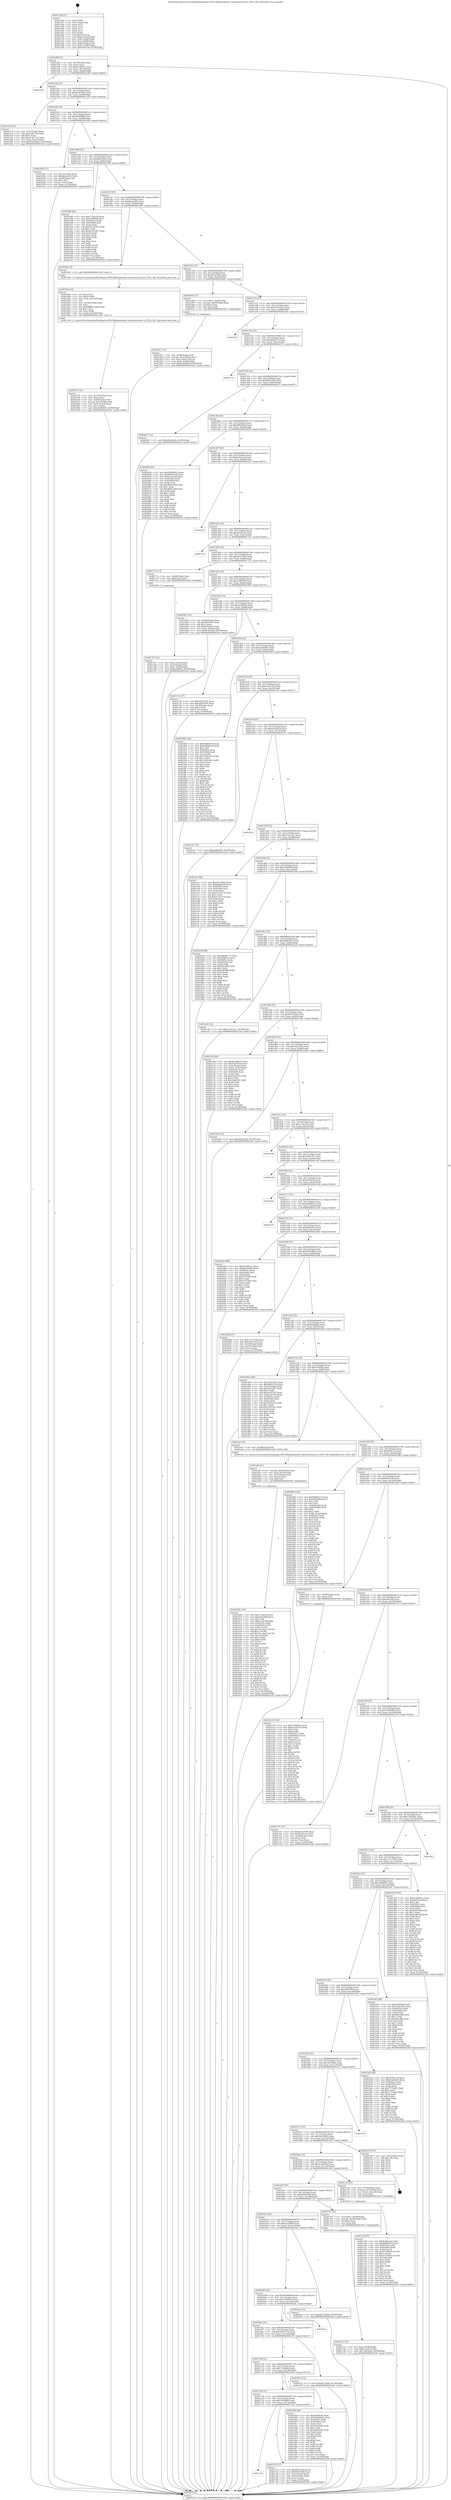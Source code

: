 digraph "0x401260" {
  label = "0x401260 (/mnt/c/Users/mathe/Desktop/tcc/POCII/binaries/extr_linuxfsext2ext2.h_EXT2_SB_Final-ollvm.out::main(0))"
  labelloc = "t"
  node[shape=record]

  Entry [label="",width=0.3,height=0.3,shape=circle,fillcolor=black,style=filled]
  "0x40128f" [label="{
     0x40128f [23]\l
     | [instrs]\l
     &nbsp;&nbsp;0x40128f \<+3\>: mov -0x78(%rbp),%eax\l
     &nbsp;&nbsp;0x401292 \<+2\>: mov %eax,%ecx\l
     &nbsp;&nbsp;0x401294 \<+6\>: sub $0x812892c5,%ecx\l
     &nbsp;&nbsp;0x40129a \<+3\>: mov %eax,-0x7c(%rbp)\l
     &nbsp;&nbsp;0x40129d \<+3\>: mov %ecx,-0x80(%rbp)\l
     &nbsp;&nbsp;0x4012a0 \<+6\>: je 0000000000402248 \<main+0xfe8\>\l
  }"]
  "0x402248" [label="{
     0x402248\l
  }", style=dashed]
  "0x4012a6" [label="{
     0x4012a6 [25]\l
     | [instrs]\l
     &nbsp;&nbsp;0x4012a6 \<+5\>: jmp 00000000004012ab \<main+0x4b\>\l
     &nbsp;&nbsp;0x4012ab \<+3\>: mov -0x7c(%rbp),%eax\l
     &nbsp;&nbsp;0x4012ae \<+5\>: sub $0x832a74eb,%eax\l
     &nbsp;&nbsp;0x4012b3 \<+6\>: mov %eax,-0x84(%rbp)\l
     &nbsp;&nbsp;0x4012b9 \<+6\>: je 0000000000401a70 \<main+0x810\>\l
  }"]
  Exit [label="",width=0.3,height=0.3,shape=circle,fillcolor=black,style=filled,peripheries=2]
  "0x401a70" [label="{
     0x401a70 [31]\l
     | [instrs]\l
     &nbsp;&nbsp;0x401a70 \<+3\>: mov -0x5c(%rbp),%eax\l
     &nbsp;&nbsp;0x401a73 \<+5\>: sub $0xe1a817ae,%eax\l
     &nbsp;&nbsp;0x401a78 \<+3\>: add $0x1,%eax\l
     &nbsp;&nbsp;0x401a7b \<+5\>: add $0xe1a817ae,%eax\l
     &nbsp;&nbsp;0x401a80 \<+3\>: mov %eax,-0x5c(%rbp)\l
     &nbsp;&nbsp;0x401a83 \<+7\>: movl $0x7645fabd,-0x78(%rbp)\l
     &nbsp;&nbsp;0x401a8a \<+5\>: jmp 000000000040224f \<main+0xfef\>\l
  }"]
  "0x4012bf" [label="{
     0x4012bf [25]\l
     | [instrs]\l
     &nbsp;&nbsp;0x4012bf \<+5\>: jmp 00000000004012c4 \<main+0x64\>\l
     &nbsp;&nbsp;0x4012c4 \<+3\>: mov -0x7c(%rbp),%eax\l
     &nbsp;&nbsp;0x4012c7 \<+5\>: sub $0x849498af,%eax\l
     &nbsp;&nbsp;0x4012cc \<+6\>: mov %eax,-0x88(%rbp)\l
     &nbsp;&nbsp;0x4012d2 \<+6\>: je 0000000000401926 \<main+0x6c6\>\l
  }"]
  "0x401e19" [label="{
     0x401e19 [142]\l
     | [instrs]\l
     &nbsp;&nbsp;0x401e19 \<+5\>: mov $0x519d463c,%ecx\l
     &nbsp;&nbsp;0x401e1e \<+5\>: mov $0xac22d730,%edx\l
     &nbsp;&nbsp;0x401e23 \<+3\>: mov $0x1,%sil\l
     &nbsp;&nbsp;0x401e26 \<+3\>: xor %r8d,%r8d\l
     &nbsp;&nbsp;0x401e29 \<+8\>: mov 0x40505c,%r9d\l
     &nbsp;&nbsp;0x401e31 \<+8\>: mov 0x405060,%r10d\l
     &nbsp;&nbsp;0x401e39 \<+4\>: sub $0x1,%r8d\l
     &nbsp;&nbsp;0x401e3d \<+3\>: mov %r9d,%r11d\l
     &nbsp;&nbsp;0x401e40 \<+3\>: add %r8d,%r11d\l
     &nbsp;&nbsp;0x401e43 \<+4\>: imul %r11d,%r9d\l
     &nbsp;&nbsp;0x401e47 \<+4\>: and $0x1,%r9d\l
     &nbsp;&nbsp;0x401e4b \<+4\>: cmp $0x0,%r9d\l
     &nbsp;&nbsp;0x401e4f \<+3\>: sete %bl\l
     &nbsp;&nbsp;0x401e52 \<+4\>: cmp $0xa,%r10d\l
     &nbsp;&nbsp;0x401e56 \<+4\>: setl %r14b\l
     &nbsp;&nbsp;0x401e5a \<+3\>: mov %bl,%r15b\l
     &nbsp;&nbsp;0x401e5d \<+4\>: xor $0xff,%r15b\l
     &nbsp;&nbsp;0x401e61 \<+3\>: mov %r14b,%r12b\l
     &nbsp;&nbsp;0x401e64 \<+4\>: xor $0xff,%r12b\l
     &nbsp;&nbsp;0x401e68 \<+4\>: xor $0x1,%sil\l
     &nbsp;&nbsp;0x401e6c \<+3\>: mov %r15b,%r13b\l
     &nbsp;&nbsp;0x401e6f \<+4\>: and $0xff,%r13b\l
     &nbsp;&nbsp;0x401e73 \<+3\>: and %sil,%bl\l
     &nbsp;&nbsp;0x401e76 \<+3\>: mov %r12b,%al\l
     &nbsp;&nbsp;0x401e79 \<+2\>: and $0xff,%al\l
     &nbsp;&nbsp;0x401e7b \<+3\>: and %sil,%r14b\l
     &nbsp;&nbsp;0x401e7e \<+3\>: or %bl,%r13b\l
     &nbsp;&nbsp;0x401e81 \<+3\>: or %r14b,%al\l
     &nbsp;&nbsp;0x401e84 \<+3\>: xor %al,%r13b\l
     &nbsp;&nbsp;0x401e87 \<+3\>: or %r12b,%r15b\l
     &nbsp;&nbsp;0x401e8a \<+4\>: xor $0xff,%r15b\l
     &nbsp;&nbsp;0x401e8e \<+4\>: or $0x1,%sil\l
     &nbsp;&nbsp;0x401e92 \<+3\>: and %sil,%r15b\l
     &nbsp;&nbsp;0x401e95 \<+3\>: or %r15b,%r13b\l
     &nbsp;&nbsp;0x401e98 \<+4\>: test $0x1,%r13b\l
     &nbsp;&nbsp;0x401e9c \<+3\>: cmovne %edx,%ecx\l
     &nbsp;&nbsp;0x401e9f \<+3\>: mov %ecx,-0x78(%rbp)\l
     &nbsp;&nbsp;0x401ea2 \<+5\>: jmp 000000000040224f \<main+0xfef\>\l
  }"]
  "0x401926" [label="{
     0x401926 [27]\l
     | [instrs]\l
     &nbsp;&nbsp;0x401926 \<+5\>: mov $0x71c0edce,%eax\l
     &nbsp;&nbsp;0x40192b \<+5\>: mov $0x8b4ae563,%ecx\l
     &nbsp;&nbsp;0x401930 \<+3\>: mov -0x2d(%rbp),%dl\l
     &nbsp;&nbsp;0x401933 \<+3\>: test $0x1,%dl\l
     &nbsp;&nbsp;0x401936 \<+3\>: cmovne %ecx,%eax\l
     &nbsp;&nbsp;0x401939 \<+3\>: mov %eax,-0x78(%rbp)\l
     &nbsp;&nbsp;0x40193c \<+5\>: jmp 000000000040224f \<main+0xfef\>\l
  }"]
  "0x4012d8" [label="{
     0x4012d8 [25]\l
     | [instrs]\l
     &nbsp;&nbsp;0x4012d8 \<+5\>: jmp 00000000004012dd \<main+0x7d\>\l
     &nbsp;&nbsp;0x4012dd \<+3\>: mov -0x7c(%rbp),%eax\l
     &nbsp;&nbsp;0x4012e0 \<+5\>: sub $0x86b51d9a,%eax\l
     &nbsp;&nbsp;0x4012e5 \<+6\>: mov %eax,-0x8c(%rbp)\l
     &nbsp;&nbsp;0x4012eb \<+6\>: je 0000000000401a8f \<main+0x82f\>\l
  }"]
  "0x401c3f" [label="{
     0x401c3f [97]\l
     | [instrs]\l
     &nbsp;&nbsp;0x401c3f \<+5\>: mov $0x9e46cecd,%edx\l
     &nbsp;&nbsp;0x401c44 \<+5\>: mov $0xb99d2479,%esi\l
     &nbsp;&nbsp;0x401c49 \<+8\>: mov 0x40505c,%r8d\l
     &nbsp;&nbsp;0x401c51 \<+8\>: mov 0x405060,%r9d\l
     &nbsp;&nbsp;0x401c59 \<+3\>: mov %r8d,%r10d\l
     &nbsp;&nbsp;0x401c5c \<+7\>: add $0x87259634,%r10d\l
     &nbsp;&nbsp;0x401c63 \<+4\>: sub $0x1,%r10d\l
     &nbsp;&nbsp;0x401c67 \<+7\>: sub $0x87259634,%r10d\l
     &nbsp;&nbsp;0x401c6e \<+4\>: imul %r10d,%r8d\l
     &nbsp;&nbsp;0x401c72 \<+4\>: and $0x1,%r8d\l
     &nbsp;&nbsp;0x401c76 \<+4\>: cmp $0x0,%r8d\l
     &nbsp;&nbsp;0x401c7a \<+4\>: sete %r11b\l
     &nbsp;&nbsp;0x401c7e \<+4\>: cmp $0xa,%r9d\l
     &nbsp;&nbsp;0x401c82 \<+3\>: setl %bl\l
     &nbsp;&nbsp;0x401c85 \<+3\>: mov %r11b,%r14b\l
     &nbsp;&nbsp;0x401c88 \<+3\>: and %bl,%r14b\l
     &nbsp;&nbsp;0x401c8b \<+3\>: xor %bl,%r11b\l
     &nbsp;&nbsp;0x401c8e \<+3\>: or %r11b,%r14b\l
     &nbsp;&nbsp;0x401c91 \<+4\>: test $0x1,%r14b\l
     &nbsp;&nbsp;0x401c95 \<+3\>: cmovne %esi,%edx\l
     &nbsp;&nbsp;0x401c98 \<+3\>: mov %edx,-0x78(%rbp)\l
     &nbsp;&nbsp;0x401c9b \<+5\>: jmp 000000000040224f \<main+0xfef\>\l
  }"]
  "0x401a8f" [label="{
     0x401a8f [88]\l
     | [instrs]\l
     &nbsp;&nbsp;0x401a8f \<+5\>: mov $0xc73aec58,%eax\l
     &nbsp;&nbsp;0x401a94 \<+5\>: mov $0x1659f96,%ecx\l
     &nbsp;&nbsp;0x401a99 \<+7\>: mov 0x40505c,%edx\l
     &nbsp;&nbsp;0x401aa0 \<+7\>: mov 0x405060,%esi\l
     &nbsp;&nbsp;0x401aa7 \<+2\>: mov %edx,%edi\l
     &nbsp;&nbsp;0x401aa9 \<+6\>: sub $0xb4322497,%edi\l
     &nbsp;&nbsp;0x401aaf \<+3\>: sub $0x1,%edi\l
     &nbsp;&nbsp;0x401ab2 \<+6\>: add $0xb4322497,%edi\l
     &nbsp;&nbsp;0x401ab8 \<+3\>: imul %edi,%edx\l
     &nbsp;&nbsp;0x401abb \<+3\>: and $0x1,%edx\l
     &nbsp;&nbsp;0x401abe \<+3\>: cmp $0x0,%edx\l
     &nbsp;&nbsp;0x401ac1 \<+4\>: sete %r8b\l
     &nbsp;&nbsp;0x401ac5 \<+3\>: cmp $0xa,%esi\l
     &nbsp;&nbsp;0x401ac8 \<+4\>: setl %r9b\l
     &nbsp;&nbsp;0x401acc \<+3\>: mov %r8b,%r10b\l
     &nbsp;&nbsp;0x401acf \<+3\>: and %r9b,%r10b\l
     &nbsp;&nbsp;0x401ad2 \<+3\>: xor %r9b,%r8b\l
     &nbsp;&nbsp;0x401ad5 \<+3\>: or %r8b,%r10b\l
     &nbsp;&nbsp;0x401ad8 \<+4\>: test $0x1,%r10b\l
     &nbsp;&nbsp;0x401adc \<+3\>: cmovne %ecx,%eax\l
     &nbsp;&nbsp;0x401adf \<+3\>: mov %eax,-0x78(%rbp)\l
     &nbsp;&nbsp;0x401ae2 \<+5\>: jmp 000000000040224f \<main+0xfef\>\l
  }"]
  "0x4012f1" [label="{
     0x4012f1 [25]\l
     | [instrs]\l
     &nbsp;&nbsp;0x4012f1 \<+5\>: jmp 00000000004012f6 \<main+0x96\>\l
     &nbsp;&nbsp;0x4012f6 \<+3\>: mov -0x7c(%rbp),%eax\l
     &nbsp;&nbsp;0x4012f9 \<+5\>: sub $0x8b4ae563,%eax\l
     &nbsp;&nbsp;0x4012fe \<+6\>: mov %eax,-0x90(%rbp)\l
     &nbsp;&nbsp;0x401304 \<+6\>: je 0000000000401941 \<main+0x6e1\>\l
  }"]
  "0x401b0b" [label="{
     0x401b0b [161]\l
     | [instrs]\l
     &nbsp;&nbsp;0x401b0b \<+5\>: mov $0xc73aec58,%esi\l
     &nbsp;&nbsp;0x401b10 \<+5\>: mov $0x4ea7dfe9,%ecx\l
     &nbsp;&nbsp;0x401b15 \<+2\>: mov $0x1,%dl\l
     &nbsp;&nbsp;0x401b17 \<+7\>: movl $0x0,-0x74(%rbp)\l
     &nbsp;&nbsp;0x401b1e \<+8\>: mov 0x40505c,%r8d\l
     &nbsp;&nbsp;0x401b26 \<+8\>: mov 0x405060,%r9d\l
     &nbsp;&nbsp;0x401b2e \<+3\>: mov %r8d,%r10d\l
     &nbsp;&nbsp;0x401b31 \<+7\>: sub $0x351cdae3,%r10d\l
     &nbsp;&nbsp;0x401b38 \<+4\>: sub $0x1,%r10d\l
     &nbsp;&nbsp;0x401b3c \<+7\>: add $0x351cdae3,%r10d\l
     &nbsp;&nbsp;0x401b43 \<+4\>: imul %r10d,%r8d\l
     &nbsp;&nbsp;0x401b47 \<+4\>: and $0x1,%r8d\l
     &nbsp;&nbsp;0x401b4b \<+4\>: cmp $0x0,%r8d\l
     &nbsp;&nbsp;0x401b4f \<+4\>: sete %r11b\l
     &nbsp;&nbsp;0x401b53 \<+4\>: cmp $0xa,%r9d\l
     &nbsp;&nbsp;0x401b57 \<+3\>: setl %bl\l
     &nbsp;&nbsp;0x401b5a \<+3\>: mov %r11b,%r14b\l
     &nbsp;&nbsp;0x401b5d \<+4\>: xor $0xff,%r14b\l
     &nbsp;&nbsp;0x401b61 \<+3\>: mov %bl,%r15b\l
     &nbsp;&nbsp;0x401b64 \<+4\>: xor $0xff,%r15b\l
     &nbsp;&nbsp;0x401b68 \<+3\>: xor $0x0,%dl\l
     &nbsp;&nbsp;0x401b6b \<+3\>: mov %r14b,%r12b\l
     &nbsp;&nbsp;0x401b6e \<+4\>: and $0x0,%r12b\l
     &nbsp;&nbsp;0x401b72 \<+3\>: and %dl,%r11b\l
     &nbsp;&nbsp;0x401b75 \<+3\>: mov %r15b,%r13b\l
     &nbsp;&nbsp;0x401b78 \<+4\>: and $0x0,%r13b\l
     &nbsp;&nbsp;0x401b7c \<+2\>: and %dl,%bl\l
     &nbsp;&nbsp;0x401b7e \<+3\>: or %r11b,%r12b\l
     &nbsp;&nbsp;0x401b81 \<+3\>: or %bl,%r13b\l
     &nbsp;&nbsp;0x401b84 \<+3\>: xor %r13b,%r12b\l
     &nbsp;&nbsp;0x401b87 \<+3\>: or %r15b,%r14b\l
     &nbsp;&nbsp;0x401b8a \<+4\>: xor $0xff,%r14b\l
     &nbsp;&nbsp;0x401b8e \<+3\>: or $0x0,%dl\l
     &nbsp;&nbsp;0x401b91 \<+3\>: and %dl,%r14b\l
     &nbsp;&nbsp;0x401b94 \<+3\>: or %r14b,%r12b\l
     &nbsp;&nbsp;0x401b97 \<+4\>: test $0x1,%r12b\l
     &nbsp;&nbsp;0x401b9b \<+3\>: cmovne %ecx,%esi\l
     &nbsp;&nbsp;0x401b9e \<+3\>: mov %esi,-0x78(%rbp)\l
     &nbsp;&nbsp;0x401ba1 \<+6\>: mov %eax,-0x148(%rbp)\l
     &nbsp;&nbsp;0x401ba7 \<+5\>: jmp 000000000040224f \<main+0xfef\>\l
  }"]
  "0x401941" [label="{
     0x401941 [5]\l
     | [instrs]\l
     &nbsp;&nbsp;0x401941 \<+5\>: call 0000000000401160 \<next_i\>\l
     | [calls]\l
     &nbsp;&nbsp;0x401160 \{1\} (/mnt/c/Users/mathe/Desktop/tcc/POCII/binaries/extr_linuxfsext2ext2.h_EXT2_SB_Final-ollvm.out::next_i)\l
  }"]
  "0x40130a" [label="{
     0x40130a [25]\l
     | [instrs]\l
     &nbsp;&nbsp;0x40130a \<+5\>: jmp 000000000040130f \<main+0xaf\>\l
     &nbsp;&nbsp;0x40130f \<+3\>: mov -0x7c(%rbp),%eax\l
     &nbsp;&nbsp;0x401312 \<+5\>: sub $0x8d1a78dd,%eax\l
     &nbsp;&nbsp;0x401317 \<+6\>: mov %eax,-0x94(%rbp)\l
     &nbsp;&nbsp;0x40131d \<+6\>: je 0000000000401800 \<main+0x5a0\>\l
  }"]
  "0x401af0" [label="{
     0x401af0 [27]\l
     | [instrs]\l
     &nbsp;&nbsp;0x401af0 \<+10\>: movabs $0x4030b6,%rdi\l
     &nbsp;&nbsp;0x401afa \<+4\>: mov %rax,-0x70(%rbp)\l
     &nbsp;&nbsp;0x401afe \<+4\>: mov -0x70(%rbp),%rax\l
     &nbsp;&nbsp;0x401b02 \<+2\>: mov (%rax),%esi\l
     &nbsp;&nbsp;0x401b04 \<+2\>: mov $0x0,%al\l
     &nbsp;&nbsp;0x401b06 \<+5\>: call 0000000000401040 \<printf@plt\>\l
     | [calls]\l
     &nbsp;&nbsp;0x401040 \{1\} (unknown)\l
  }"]
  "0x401800" [label="{
     0x401800 [23]\l
     | [instrs]\l
     &nbsp;&nbsp;0x401800 \<+7\>: movl $0x1,-0x60(%rbp)\l
     &nbsp;&nbsp;0x401807 \<+4\>: movslq -0x60(%rbp),%rax\l
     &nbsp;&nbsp;0x40180b \<+4\>: shl $0x2,%rax\l
     &nbsp;&nbsp;0x40180f \<+3\>: mov %rax,%rdi\l
     &nbsp;&nbsp;0x401812 \<+5\>: call 0000000000401050 \<malloc@plt\>\l
     | [calls]\l
     &nbsp;&nbsp;0x401050 \{1\} (unknown)\l
  }"]
  "0x401323" [label="{
     0x401323 [25]\l
     | [instrs]\l
     &nbsp;&nbsp;0x401323 \<+5\>: jmp 0000000000401328 \<main+0xc8\>\l
     &nbsp;&nbsp;0x401328 \<+3\>: mov -0x7c(%rbp),%eax\l
     &nbsp;&nbsp;0x40132b \<+5\>: sub $0x91851635,%eax\l
     &nbsp;&nbsp;0x401330 \<+6\>: mov %eax,-0x98(%rbp)\l
     &nbsp;&nbsp;0x401336 \<+6\>: je 0000000000401eb3 \<main+0xc53\>\l
  }"]
  "0x401972" [label="{
     0x401972 [35]\l
     | [instrs]\l
     &nbsp;&nbsp;0x401972 \<+6\>: mov -0x144(%rbp),%ecx\l
     &nbsp;&nbsp;0x401978 \<+3\>: imul %eax,%ecx\l
     &nbsp;&nbsp;0x40197b \<+4\>: mov -0x58(%rbp),%rdi\l
     &nbsp;&nbsp;0x40197f \<+4\>: movslq -0x5c(%rbp),%r8\l
     &nbsp;&nbsp;0x401983 \<+4\>: mov (%rdi,%r8,8),%rdi\l
     &nbsp;&nbsp;0x401987 \<+2\>: mov %ecx,(%rdi)\l
     &nbsp;&nbsp;0x401989 \<+7\>: movl $0xa3d86f39,-0x78(%rbp)\l
     &nbsp;&nbsp;0x401990 \<+5\>: jmp 000000000040224f \<main+0xfef\>\l
  }"]
  "0x401eb3" [label="{
     0x401eb3\l
  }", style=dashed]
  "0x40133c" [label="{
     0x40133c [25]\l
     | [instrs]\l
     &nbsp;&nbsp;0x40133c \<+5\>: jmp 0000000000401341 \<main+0xe1\>\l
     &nbsp;&nbsp;0x401341 \<+3\>: mov -0x7c(%rbp),%eax\l
     &nbsp;&nbsp;0x401344 \<+5\>: sub $0x989dd173,%eax\l
     &nbsp;&nbsp;0x401349 \<+6\>: mov %eax,-0x9c(%rbp)\l
     &nbsp;&nbsp;0x40134f \<+6\>: je 000000000040217e \<main+0xf1e\>\l
  }"]
  "0x401946" [label="{
     0x401946 [44]\l
     | [instrs]\l
     &nbsp;&nbsp;0x401946 \<+2\>: xor %ecx,%ecx\l
     &nbsp;&nbsp;0x401948 \<+5\>: mov $0x2,%edx\l
     &nbsp;&nbsp;0x40194d \<+6\>: mov %edx,-0x140(%rbp)\l
     &nbsp;&nbsp;0x401953 \<+1\>: cltd\l
     &nbsp;&nbsp;0x401954 \<+6\>: mov -0x140(%rbp),%esi\l
     &nbsp;&nbsp;0x40195a \<+2\>: idiv %esi\l
     &nbsp;&nbsp;0x40195c \<+6\>: imul $0xfffffffe,%edx,%edx\l
     &nbsp;&nbsp;0x401962 \<+3\>: sub $0x1,%ecx\l
     &nbsp;&nbsp;0x401965 \<+2\>: sub %ecx,%edx\l
     &nbsp;&nbsp;0x401967 \<+6\>: mov %edx,-0x144(%rbp)\l
     &nbsp;&nbsp;0x40196d \<+5\>: call 0000000000401160 \<next_i\>\l
     | [calls]\l
     &nbsp;&nbsp;0x401160 \{1\} (/mnt/c/Users/mathe/Desktop/tcc/POCII/binaries/extr_linuxfsext2ext2.h_EXT2_SB_Final-ollvm.out::next_i)\l
  }"]
  "0x40217e" [label="{
     0x40217e\l
  }", style=dashed]
  "0x401355" [label="{
     0x401355 [25]\l
     | [instrs]\l
     &nbsp;&nbsp;0x401355 \<+5\>: jmp 000000000040135a \<main+0xfa\>\l
     &nbsp;&nbsp;0x40135a \<+3\>: mov -0x7c(%rbp),%eax\l
     &nbsp;&nbsp;0x40135d \<+5\>: sub $0x990c1be8,%eax\l
     &nbsp;&nbsp;0x401362 \<+6\>: mov %eax,-0xa0(%rbp)\l
     &nbsp;&nbsp;0x401368 \<+6\>: je 00000000004020a7 \<main+0xe47\>\l
  }"]
  "0x401817" [label="{
     0x401817 [31]\l
     | [instrs]\l
     &nbsp;&nbsp;0x401817 \<+4\>: mov -0x58(%rbp),%rdi\l
     &nbsp;&nbsp;0x40181b \<+4\>: movslq -0x5c(%rbp),%rcx\l
     &nbsp;&nbsp;0x40181f \<+4\>: mov %rax,(%rdi,%rcx,8)\l
     &nbsp;&nbsp;0x401823 \<+7\>: movl $0x0,-0x64(%rbp)\l
     &nbsp;&nbsp;0x40182a \<+7\>: movl $0xb78abd0f,-0x78(%rbp)\l
     &nbsp;&nbsp;0x401831 \<+5\>: jmp 000000000040224f \<main+0xfef\>\l
  }"]
  "0x4020a7" [label="{
     0x4020a7 [12]\l
     | [instrs]\l
     &nbsp;&nbsp;0x4020a7 \<+7\>: movl $0xd5decb2a,-0x78(%rbp)\l
     &nbsp;&nbsp;0x4020ae \<+5\>: jmp 000000000040224f \<main+0xfef\>\l
  }"]
  "0x40136e" [label="{
     0x40136e [25]\l
     | [instrs]\l
     &nbsp;&nbsp;0x40136e \<+5\>: jmp 0000000000401373 \<main+0x113\>\l
     &nbsp;&nbsp;0x401373 \<+3\>: mov -0x7c(%rbp),%eax\l
     &nbsp;&nbsp;0x401376 \<+5\>: sub $0x9d8469ed,%eax\l
     &nbsp;&nbsp;0x40137b \<+6\>: mov %eax,-0xa4(%rbp)\l
     &nbsp;&nbsp;0x401381 \<+6\>: je 0000000000402048 \<main+0xde8\>\l
  }"]
  "0x40173d" [label="{
     0x40173d\l
  }", style=dashed]
  "0x402048" [label="{
     0x402048 [95]\l
     | [instrs]\l
     &nbsp;&nbsp;0x402048 \<+5\>: mov $0xd30b991d,%eax\l
     &nbsp;&nbsp;0x40204d \<+5\>: mov $0x990c1be8,%ecx\l
     &nbsp;&nbsp;0x402052 \<+7\>: movl $0x0,-0x3c(%rbp)\l
     &nbsp;&nbsp;0x402059 \<+7\>: mov 0x40505c,%edx\l
     &nbsp;&nbsp;0x402060 \<+7\>: mov 0x405060,%esi\l
     &nbsp;&nbsp;0x402067 \<+2\>: mov %edx,%edi\l
     &nbsp;&nbsp;0x402069 \<+6\>: add $0xd8b4c588,%edi\l
     &nbsp;&nbsp;0x40206f \<+3\>: sub $0x1,%edi\l
     &nbsp;&nbsp;0x402072 \<+6\>: sub $0xd8b4c588,%edi\l
     &nbsp;&nbsp;0x402078 \<+3\>: imul %edi,%edx\l
     &nbsp;&nbsp;0x40207b \<+3\>: and $0x1,%edx\l
     &nbsp;&nbsp;0x40207e \<+3\>: cmp $0x0,%edx\l
     &nbsp;&nbsp;0x402081 \<+4\>: sete %r8b\l
     &nbsp;&nbsp;0x402085 \<+3\>: cmp $0xa,%esi\l
     &nbsp;&nbsp;0x402088 \<+4\>: setl %r9b\l
     &nbsp;&nbsp;0x40208c \<+3\>: mov %r8b,%r10b\l
     &nbsp;&nbsp;0x40208f \<+3\>: and %r9b,%r10b\l
     &nbsp;&nbsp;0x402092 \<+3\>: xor %r9b,%r8b\l
     &nbsp;&nbsp;0x402095 \<+3\>: or %r8b,%r10b\l
     &nbsp;&nbsp;0x402098 \<+4\>: test $0x1,%r10b\l
     &nbsp;&nbsp;0x40209c \<+3\>: cmovne %ecx,%eax\l
     &nbsp;&nbsp;0x40209f \<+3\>: mov %eax,-0x78(%rbp)\l
     &nbsp;&nbsp;0x4020a2 \<+5\>: jmp 000000000040224f \<main+0xfef\>\l
  }"]
  "0x401387" [label="{
     0x401387 [25]\l
     | [instrs]\l
     &nbsp;&nbsp;0x401387 \<+5\>: jmp 000000000040138c \<main+0x12c\>\l
     &nbsp;&nbsp;0x40138c \<+3\>: mov -0x7c(%rbp),%eax\l
     &nbsp;&nbsp;0x40138f \<+5\>: sub $0x9e46cecd,%eax\l
     &nbsp;&nbsp;0x401394 \<+6\>: mov %eax,-0xa8(%rbp)\l
     &nbsp;&nbsp;0x40139a \<+6\>: je 00000000004021d3 \<main+0xf73\>\l
  }"]
  "0x4017e5" [label="{
     0x4017e5 [27]\l
     | [instrs]\l
     &nbsp;&nbsp;0x4017e5 \<+5\>: mov $0x86b51d9a,%eax\l
     &nbsp;&nbsp;0x4017ea \<+5\>: mov $0x8d1a78dd,%ecx\l
     &nbsp;&nbsp;0x4017ef \<+3\>: mov -0x5c(%rbp),%edx\l
     &nbsp;&nbsp;0x4017f2 \<+3\>: cmp -0x50(%rbp),%edx\l
     &nbsp;&nbsp;0x4017f5 \<+3\>: cmovl %ecx,%eax\l
     &nbsp;&nbsp;0x4017f8 \<+3\>: mov %eax,-0x78(%rbp)\l
     &nbsp;&nbsp;0x4017fb \<+5\>: jmp 000000000040224f \<main+0xfef\>\l
  }"]
  "0x4021d3" [label="{
     0x4021d3\l
  }", style=dashed]
  "0x4013a0" [label="{
     0x4013a0 [25]\l
     | [instrs]\l
     &nbsp;&nbsp;0x4013a0 \<+5\>: jmp 00000000004013a5 \<main+0x145\>\l
     &nbsp;&nbsp;0x4013a5 \<+3\>: mov -0x7c(%rbp),%eax\l
     &nbsp;&nbsp;0x4013a8 \<+5\>: sub $0x9eed5cae,%eax\l
     &nbsp;&nbsp;0x4013ad \<+6\>: mov %eax,-0xac(%rbp)\l
     &nbsp;&nbsp;0x4013b3 \<+6\>: je 0000000000401762 \<main+0x502\>\l
  }"]
  "0x401724" [label="{
     0x401724 [25]\l
     | [instrs]\l
     &nbsp;&nbsp;0x401724 \<+5\>: jmp 0000000000401729 \<main+0x4c9\>\l
     &nbsp;&nbsp;0x401729 \<+3\>: mov -0x7c(%rbp),%eax\l
     &nbsp;&nbsp;0x40172c \<+5\>: sub $0x7645fabd,%eax\l
     &nbsp;&nbsp;0x401731 \<+6\>: mov %eax,-0x13c(%rbp)\l
     &nbsp;&nbsp;0x401737 \<+6\>: je 00000000004017e5 \<main+0x585\>\l
  }"]
  "0x401762" [label="{
     0x401762\l
  }", style=dashed]
  "0x4013b9" [label="{
     0x4013b9 [25]\l
     | [instrs]\l
     &nbsp;&nbsp;0x4013b9 \<+5\>: jmp 00000000004013be \<main+0x15e\>\l
     &nbsp;&nbsp;0x4013be \<+3\>: mov -0x7c(%rbp),%eax\l
     &nbsp;&nbsp;0x4013c1 \<+5\>: sub $0xa0a1169d,%eax\l
     &nbsp;&nbsp;0x4013c6 \<+6\>: mov %eax,-0xb0(%rbp)\l
     &nbsp;&nbsp;0x4013cc \<+6\>: je 000000000040177a \<main+0x51a\>\l
  }"]
  "0x4019b4" [label="{
     0x4019b4 [88]\l
     | [instrs]\l
     &nbsp;&nbsp;0x4019b4 \<+5\>: mov $0xd2f49cf8,%eax\l
     &nbsp;&nbsp;0x4019b9 \<+5\>: mov $0x2d06820c,%ecx\l
     &nbsp;&nbsp;0x4019be \<+7\>: mov 0x40505c,%edx\l
     &nbsp;&nbsp;0x4019c5 \<+7\>: mov 0x405060,%esi\l
     &nbsp;&nbsp;0x4019cc \<+2\>: mov %edx,%edi\l
     &nbsp;&nbsp;0x4019ce \<+6\>: add $0x4e440c68,%edi\l
     &nbsp;&nbsp;0x4019d4 \<+3\>: sub $0x1,%edi\l
     &nbsp;&nbsp;0x4019d7 \<+6\>: sub $0x4e440c68,%edi\l
     &nbsp;&nbsp;0x4019dd \<+3\>: imul %edi,%edx\l
     &nbsp;&nbsp;0x4019e0 \<+3\>: and $0x1,%edx\l
     &nbsp;&nbsp;0x4019e3 \<+3\>: cmp $0x0,%edx\l
     &nbsp;&nbsp;0x4019e6 \<+4\>: sete %r8b\l
     &nbsp;&nbsp;0x4019ea \<+3\>: cmp $0xa,%esi\l
     &nbsp;&nbsp;0x4019ed \<+4\>: setl %r9b\l
     &nbsp;&nbsp;0x4019f1 \<+3\>: mov %r8b,%r10b\l
     &nbsp;&nbsp;0x4019f4 \<+3\>: and %r9b,%r10b\l
     &nbsp;&nbsp;0x4019f7 \<+3\>: xor %r9b,%r8b\l
     &nbsp;&nbsp;0x4019fa \<+3\>: or %r8b,%r10b\l
     &nbsp;&nbsp;0x4019fd \<+4\>: test $0x1,%r10b\l
     &nbsp;&nbsp;0x401a01 \<+3\>: cmovne %ecx,%eax\l
     &nbsp;&nbsp;0x401a04 \<+3\>: mov %eax,-0x78(%rbp)\l
     &nbsp;&nbsp;0x401a07 \<+5\>: jmp 000000000040224f \<main+0xfef\>\l
  }"]
  "0x40177a" [label="{
     0x40177a [13]\l
     | [instrs]\l
     &nbsp;&nbsp;0x40177a \<+4\>: mov -0x48(%rbp),%rax\l
     &nbsp;&nbsp;0x40177e \<+4\>: mov 0x8(%rax),%rdi\l
     &nbsp;&nbsp;0x401782 \<+5\>: call 0000000000401060 \<atoi@plt\>\l
     | [calls]\l
     &nbsp;&nbsp;0x401060 \{1\} (unknown)\l
  }"]
  "0x4013d2" [label="{
     0x4013d2 [25]\l
     | [instrs]\l
     &nbsp;&nbsp;0x4013d2 \<+5\>: jmp 00000000004013d7 \<main+0x177\>\l
     &nbsp;&nbsp;0x4013d7 \<+3\>: mov -0x7c(%rbp),%eax\l
     &nbsp;&nbsp;0x4013da \<+5\>: sub $0xa3d86f39,%eax\l
     &nbsp;&nbsp;0x4013df \<+6\>: mov %eax,-0xb4(%rbp)\l
     &nbsp;&nbsp;0x4013e5 \<+6\>: je 0000000000401995 \<main+0x735\>\l
  }"]
  "0x40170b" [label="{
     0x40170b [25]\l
     | [instrs]\l
     &nbsp;&nbsp;0x40170b \<+5\>: jmp 0000000000401710 \<main+0x4b0\>\l
     &nbsp;&nbsp;0x401710 \<+3\>: mov -0x7c(%rbp),%eax\l
     &nbsp;&nbsp;0x401713 \<+5\>: sub $0x71c0edce,%eax\l
     &nbsp;&nbsp;0x401718 \<+6\>: mov %eax,-0x138(%rbp)\l
     &nbsp;&nbsp;0x40171e \<+6\>: je 00000000004019b4 \<main+0x754\>\l
  }"]
  "0x401995" [label="{
     0x401995 [31]\l
     | [instrs]\l
     &nbsp;&nbsp;0x401995 \<+3\>: mov -0x64(%rbp),%eax\l
     &nbsp;&nbsp;0x401998 \<+5\>: sub $0xfdf54d25,%eax\l
     &nbsp;&nbsp;0x40199d \<+3\>: add $0x1,%eax\l
     &nbsp;&nbsp;0x4019a0 \<+5\>: add $0xfdf54d25,%eax\l
     &nbsp;&nbsp;0x4019a5 \<+3\>: mov %eax,-0x64(%rbp)\l
     &nbsp;&nbsp;0x4019a8 \<+7\>: movl $0xb78abd0f,-0x78(%rbp)\l
     &nbsp;&nbsp;0x4019af \<+5\>: jmp 000000000040224f \<main+0xfef\>\l
  }"]
  "0x4013eb" [label="{
     0x4013eb [25]\l
     | [instrs]\l
     &nbsp;&nbsp;0x4013eb \<+5\>: jmp 00000000004013f0 \<main+0x190\>\l
     &nbsp;&nbsp;0x4013f0 \<+3\>: mov -0x7c(%rbp),%eax\l
     &nbsp;&nbsp;0x4013f3 \<+5\>: sub $0xaa2f80a2,%eax\l
     &nbsp;&nbsp;0x4013f8 \<+6\>: mov %eax,-0xb8(%rbp)\l
     &nbsp;&nbsp;0x4013fe \<+6\>: je 000000000040179c \<main+0x53c\>\l
  }"]
  "0x401d71" [label="{
     0x401d71 [12]\l
     | [instrs]\l
     &nbsp;&nbsp;0x401d71 \<+7\>: movl $0xdd252b66,-0x78(%rbp)\l
     &nbsp;&nbsp;0x401d78 \<+5\>: jmp 000000000040224f \<main+0xfef\>\l
  }"]
  "0x40179c" [label="{
     0x40179c [27]\l
     | [instrs]\l
     &nbsp;&nbsp;0x40179c \<+5\>: mov $0x91851635,%eax\l
     &nbsp;&nbsp;0x4017a1 \<+5\>: mov $0x4d5b5369,%ecx\l
     &nbsp;&nbsp;0x4017a6 \<+3\>: mov -0x34(%rbp),%edx\l
     &nbsp;&nbsp;0x4017a9 \<+3\>: cmp $0x0,%edx\l
     &nbsp;&nbsp;0x4017ac \<+3\>: cmove %ecx,%eax\l
     &nbsp;&nbsp;0x4017af \<+3\>: mov %eax,-0x78(%rbp)\l
     &nbsp;&nbsp;0x4017b2 \<+5\>: jmp 000000000040224f \<main+0xfef\>\l
  }"]
  "0x401404" [label="{
     0x401404 [25]\l
     | [instrs]\l
     &nbsp;&nbsp;0x401404 \<+5\>: jmp 0000000000401409 \<main+0x1a9\>\l
     &nbsp;&nbsp;0x401409 \<+3\>: mov -0x7c(%rbp),%eax\l
     &nbsp;&nbsp;0x40140c \<+5\>: sub $0xaaab6040,%eax\l
     &nbsp;&nbsp;0x401411 \<+6\>: mov %eax,-0xbc(%rbp)\l
     &nbsp;&nbsp;0x401417 \<+6\>: je 0000000000401fb8 \<main+0xd58\>\l
  }"]
  "0x4016f2" [label="{
     0x4016f2 [25]\l
     | [instrs]\l
     &nbsp;&nbsp;0x4016f2 \<+5\>: jmp 00000000004016f7 \<main+0x497\>\l
     &nbsp;&nbsp;0x4016f7 \<+3\>: mov -0x7c(%rbp),%eax\l
     &nbsp;&nbsp;0x4016fa \<+5\>: sub $0x5d912124,%eax\l
     &nbsp;&nbsp;0x4016ff \<+6\>: mov %eax,-0x134(%rbp)\l
     &nbsp;&nbsp;0x401705 \<+6\>: je 0000000000401d71 \<main+0xb11\>\l
  }"]
  "0x401fb8" [label="{
     0x401fb8 [144]\l
     | [instrs]\l
     &nbsp;&nbsp;0x401fb8 \<+5\>: mov $0xd30b991d,%eax\l
     &nbsp;&nbsp;0x401fbd \<+5\>: mov $0x9d8469ed,%ecx\l
     &nbsp;&nbsp;0x401fc2 \<+2\>: mov $0x1,%dl\l
     &nbsp;&nbsp;0x401fc4 \<+7\>: mov 0x40505c,%esi\l
     &nbsp;&nbsp;0x401fcb \<+7\>: mov 0x405060,%edi\l
     &nbsp;&nbsp;0x401fd2 \<+3\>: mov %esi,%r8d\l
     &nbsp;&nbsp;0x401fd5 \<+7\>: add $0x70481d93,%r8d\l
     &nbsp;&nbsp;0x401fdc \<+4\>: sub $0x1,%r8d\l
     &nbsp;&nbsp;0x401fe0 \<+7\>: sub $0x70481d93,%r8d\l
     &nbsp;&nbsp;0x401fe7 \<+4\>: imul %r8d,%esi\l
     &nbsp;&nbsp;0x401feb \<+3\>: and $0x1,%esi\l
     &nbsp;&nbsp;0x401fee \<+3\>: cmp $0x0,%esi\l
     &nbsp;&nbsp;0x401ff1 \<+4\>: sete %r9b\l
     &nbsp;&nbsp;0x401ff5 \<+3\>: cmp $0xa,%edi\l
     &nbsp;&nbsp;0x401ff8 \<+4\>: setl %r10b\l
     &nbsp;&nbsp;0x401ffc \<+3\>: mov %r9b,%r11b\l
     &nbsp;&nbsp;0x401fff \<+4\>: xor $0xff,%r11b\l
     &nbsp;&nbsp;0x402003 \<+3\>: mov %r10b,%bl\l
     &nbsp;&nbsp;0x402006 \<+3\>: xor $0xff,%bl\l
     &nbsp;&nbsp;0x402009 \<+3\>: xor $0x1,%dl\l
     &nbsp;&nbsp;0x40200c \<+3\>: mov %r11b,%r14b\l
     &nbsp;&nbsp;0x40200f \<+4\>: and $0xff,%r14b\l
     &nbsp;&nbsp;0x402013 \<+3\>: and %dl,%r9b\l
     &nbsp;&nbsp;0x402016 \<+3\>: mov %bl,%r15b\l
     &nbsp;&nbsp;0x402019 \<+4\>: and $0xff,%r15b\l
     &nbsp;&nbsp;0x40201d \<+3\>: and %dl,%r10b\l
     &nbsp;&nbsp;0x402020 \<+3\>: or %r9b,%r14b\l
     &nbsp;&nbsp;0x402023 \<+3\>: or %r10b,%r15b\l
     &nbsp;&nbsp;0x402026 \<+3\>: xor %r15b,%r14b\l
     &nbsp;&nbsp;0x402029 \<+3\>: or %bl,%r11b\l
     &nbsp;&nbsp;0x40202c \<+4\>: xor $0xff,%r11b\l
     &nbsp;&nbsp;0x402030 \<+3\>: or $0x1,%dl\l
     &nbsp;&nbsp;0x402033 \<+3\>: and %dl,%r11b\l
     &nbsp;&nbsp;0x402036 \<+3\>: or %r11b,%r14b\l
     &nbsp;&nbsp;0x402039 \<+4\>: test $0x1,%r14b\l
     &nbsp;&nbsp;0x40203d \<+3\>: cmovne %ecx,%eax\l
     &nbsp;&nbsp;0x402040 \<+3\>: mov %eax,-0x78(%rbp)\l
     &nbsp;&nbsp;0x402043 \<+5\>: jmp 000000000040224f \<main+0xfef\>\l
  }"]
  "0x40141d" [label="{
     0x40141d [25]\l
     | [instrs]\l
     &nbsp;&nbsp;0x40141d \<+5\>: jmp 0000000000401422 \<main+0x1c2\>\l
     &nbsp;&nbsp;0x401422 \<+3\>: mov -0x7c(%rbp),%eax\l
     &nbsp;&nbsp;0x401425 \<+5\>: sub $0xac22d730,%eax\l
     &nbsp;&nbsp;0x40142a \<+6\>: mov %eax,-0xc0(%rbp)\l
     &nbsp;&nbsp;0x401430 \<+6\>: je 0000000000401ea7 \<main+0xc47\>\l
  }"]
  "0x40220c" [label="{
     0x40220c\l
  }", style=dashed]
  "0x401ea7" [label="{
     0x401ea7 [12]\l
     | [instrs]\l
     &nbsp;&nbsp;0x401ea7 \<+7\>: movl $0xaaab6040,-0x78(%rbp)\l
     &nbsp;&nbsp;0x401eae \<+5\>: jmp 000000000040224f \<main+0xfef\>\l
  }"]
  "0x401436" [label="{
     0x401436 [25]\l
     | [instrs]\l
     &nbsp;&nbsp;0x401436 \<+5\>: jmp 000000000040143b \<main+0x1db\>\l
     &nbsp;&nbsp;0x40143b \<+3\>: mov -0x7c(%rbp),%eax\l
     &nbsp;&nbsp;0x40143e \<+5\>: sub $0xad5d3d18,%eax\l
     &nbsp;&nbsp;0x401443 \<+6\>: mov %eax,-0xc4(%rbp)\l
     &nbsp;&nbsp;0x401449 \<+6\>: je 0000000000402224 \<main+0xfc4\>\l
  }"]
  "0x4016d9" [label="{
     0x4016d9 [25]\l
     | [instrs]\l
     &nbsp;&nbsp;0x4016d9 \<+5\>: jmp 00000000004016de \<main+0x47e\>\l
     &nbsp;&nbsp;0x4016de \<+3\>: mov -0x7c(%rbp),%eax\l
     &nbsp;&nbsp;0x4016e1 \<+5\>: sub $0x519d463c,%eax\l
     &nbsp;&nbsp;0x4016e6 \<+6\>: mov %eax,-0x130(%rbp)\l
     &nbsp;&nbsp;0x4016ec \<+6\>: je 000000000040220c \<main+0xfac\>\l
  }"]
  "0x402224" [label="{
     0x402224\l
  }", style=dashed]
  "0x40144f" [label="{
     0x40144f [25]\l
     | [instrs]\l
     &nbsp;&nbsp;0x40144f \<+5\>: jmp 0000000000401454 \<main+0x1f4\>\l
     &nbsp;&nbsp;0x401454 \<+3\>: mov -0x7c(%rbp),%eax\l
     &nbsp;&nbsp;0x401457 \<+5\>: sub $0xb1241ca7,%eax\l
     &nbsp;&nbsp;0x40145c \<+6\>: mov %eax,-0xc8(%rbp)\l
     &nbsp;&nbsp;0x401462 \<+6\>: je 0000000000401cac \<main+0xa4c\>\l
  }"]
  "0x401bac" [label="{
     0x401bac [12]\l
     | [instrs]\l
     &nbsp;&nbsp;0x401bac \<+7\>: movl $0xdd252b66,-0x78(%rbp)\l
     &nbsp;&nbsp;0x401bb3 \<+5\>: jmp 000000000040224f \<main+0xfef\>\l
  }"]
  "0x401cac" [label="{
     0x401cac [88]\l
     | [instrs]\l
     &nbsp;&nbsp;0x401cac \<+5\>: mov $0x343238aa,%eax\l
     &nbsp;&nbsp;0x401cb1 \<+5\>: mov $0xfbda0b54,%ecx\l
     &nbsp;&nbsp;0x401cb6 \<+7\>: mov 0x40505c,%edx\l
     &nbsp;&nbsp;0x401cbd \<+7\>: mov 0x405060,%esi\l
     &nbsp;&nbsp;0x401cc4 \<+2\>: mov %edx,%edi\l
     &nbsp;&nbsp;0x401cc6 \<+6\>: sub $0x41161374,%edi\l
     &nbsp;&nbsp;0x401ccc \<+3\>: sub $0x1,%edi\l
     &nbsp;&nbsp;0x401ccf \<+6\>: add $0x41161374,%edi\l
     &nbsp;&nbsp;0x401cd5 \<+3\>: imul %edi,%edx\l
     &nbsp;&nbsp;0x401cd8 \<+3\>: and $0x1,%edx\l
     &nbsp;&nbsp;0x401cdb \<+3\>: cmp $0x0,%edx\l
     &nbsp;&nbsp;0x401cde \<+4\>: sete %r8b\l
     &nbsp;&nbsp;0x401ce2 \<+3\>: cmp $0xa,%esi\l
     &nbsp;&nbsp;0x401ce5 \<+4\>: setl %r9b\l
     &nbsp;&nbsp;0x401ce9 \<+3\>: mov %r8b,%r10b\l
     &nbsp;&nbsp;0x401cec \<+3\>: and %r9b,%r10b\l
     &nbsp;&nbsp;0x401cef \<+3\>: xor %r9b,%r8b\l
     &nbsp;&nbsp;0x401cf2 \<+3\>: or %r8b,%r10b\l
     &nbsp;&nbsp;0x401cf5 \<+4\>: test $0x1,%r10b\l
     &nbsp;&nbsp;0x401cf9 \<+3\>: cmovne %ecx,%eax\l
     &nbsp;&nbsp;0x401cfc \<+3\>: mov %eax,-0x78(%rbp)\l
     &nbsp;&nbsp;0x401cff \<+5\>: jmp 000000000040224f \<main+0xfef\>\l
  }"]
  "0x401468" [label="{
     0x401468 [25]\l
     | [instrs]\l
     &nbsp;&nbsp;0x401468 \<+5\>: jmp 000000000040146d \<main+0x20d\>\l
     &nbsp;&nbsp;0x40146d \<+3\>: mov -0x7c(%rbp),%eax\l
     &nbsp;&nbsp;0x401470 \<+5\>: sub $0xb78abd0f,%eax\l
     &nbsp;&nbsp;0x401475 \<+6\>: mov %eax,-0xcc(%rbp)\l
     &nbsp;&nbsp;0x40147b \<+6\>: je 0000000000401836 \<main+0x5d6\>\l
  }"]
  "0x4017ce" [label="{
     0x4017ce [23]\l
     | [instrs]\l
     &nbsp;&nbsp;0x4017ce \<+4\>: mov %rax,-0x58(%rbp)\l
     &nbsp;&nbsp;0x4017d2 \<+7\>: movl $0x0,-0x5c(%rbp)\l
     &nbsp;&nbsp;0x4017d9 \<+7\>: movl $0x7645fabd,-0x78(%rbp)\l
     &nbsp;&nbsp;0x4017e0 \<+5\>: jmp 000000000040224f \<main+0xfef\>\l
  }"]
  "0x401836" [label="{
     0x401836 [88]\l
     | [instrs]\l
     &nbsp;&nbsp;0x401836 \<+5\>: mov $0x989dd173,%eax\l
     &nbsp;&nbsp;0x40183b \<+5\>: mov $0x95867ce,%ecx\l
     &nbsp;&nbsp;0x401840 \<+7\>: mov 0x40505c,%edx\l
     &nbsp;&nbsp;0x401847 \<+7\>: mov 0x405060,%esi\l
     &nbsp;&nbsp;0x40184e \<+2\>: mov %edx,%edi\l
     &nbsp;&nbsp;0x401850 \<+6\>: add $0xb54e5ffe,%edi\l
     &nbsp;&nbsp;0x401856 \<+3\>: sub $0x1,%edi\l
     &nbsp;&nbsp;0x401859 \<+6\>: sub $0xb54e5ffe,%edi\l
     &nbsp;&nbsp;0x40185f \<+3\>: imul %edi,%edx\l
     &nbsp;&nbsp;0x401862 \<+3\>: and $0x1,%edx\l
     &nbsp;&nbsp;0x401865 \<+3\>: cmp $0x0,%edx\l
     &nbsp;&nbsp;0x401868 \<+4\>: sete %r8b\l
     &nbsp;&nbsp;0x40186c \<+3\>: cmp $0xa,%esi\l
     &nbsp;&nbsp;0x40186f \<+4\>: setl %r9b\l
     &nbsp;&nbsp;0x401873 \<+3\>: mov %r8b,%r10b\l
     &nbsp;&nbsp;0x401876 \<+3\>: and %r9b,%r10b\l
     &nbsp;&nbsp;0x401879 \<+3\>: xor %r9b,%r8b\l
     &nbsp;&nbsp;0x40187c \<+3\>: or %r8b,%r10b\l
     &nbsp;&nbsp;0x40187f \<+4\>: test $0x1,%r10b\l
     &nbsp;&nbsp;0x401883 \<+3\>: cmovne %ecx,%eax\l
     &nbsp;&nbsp;0x401886 \<+3\>: mov %eax,-0x78(%rbp)\l
     &nbsp;&nbsp;0x401889 \<+5\>: jmp 000000000040224f \<main+0xfef\>\l
  }"]
  "0x401481" [label="{
     0x401481 [25]\l
     | [instrs]\l
     &nbsp;&nbsp;0x401481 \<+5\>: jmp 0000000000401486 \<main+0x226\>\l
     &nbsp;&nbsp;0x401486 \<+3\>: mov -0x7c(%rbp),%eax\l
     &nbsp;&nbsp;0x401489 \<+5\>: sub $0xb99d2479,%eax\l
     &nbsp;&nbsp;0x40148e \<+6\>: mov %eax,-0xd0(%rbp)\l
     &nbsp;&nbsp;0x401494 \<+6\>: je 0000000000401ca0 \<main+0xa40\>\l
  }"]
  "0x4016c0" [label="{
     0x4016c0 [25]\l
     | [instrs]\l
     &nbsp;&nbsp;0x4016c0 \<+5\>: jmp 00000000004016c5 \<main+0x465\>\l
     &nbsp;&nbsp;0x4016c5 \<+3\>: mov -0x7c(%rbp),%eax\l
     &nbsp;&nbsp;0x4016c8 \<+5\>: sub $0x4ea7dfe9,%eax\l
     &nbsp;&nbsp;0x4016cd \<+6\>: mov %eax,-0x12c(%rbp)\l
     &nbsp;&nbsp;0x4016d3 \<+6\>: je 0000000000401bac \<main+0x94c\>\l
  }"]
  "0x401ca0" [label="{
     0x401ca0 [12]\l
     | [instrs]\l
     &nbsp;&nbsp;0x401ca0 \<+7\>: movl $0xb1241ca7,-0x78(%rbp)\l
     &nbsp;&nbsp;0x401ca7 \<+5\>: jmp 000000000040224f \<main+0xfef\>\l
  }"]
  "0x40149a" [label="{
     0x40149a [25]\l
     | [instrs]\l
     &nbsp;&nbsp;0x40149a \<+5\>: jmp 000000000040149f \<main+0x23f\>\l
     &nbsp;&nbsp;0x40149f \<+3\>: mov -0x7c(%rbp),%eax\l
     &nbsp;&nbsp;0x4014a2 \<+5\>: sub $0xbb7e4e88,%eax\l
     &nbsp;&nbsp;0x4014a7 \<+6\>: mov %eax,-0xd4(%rbp)\l
     &nbsp;&nbsp;0x4014ad \<+6\>: je 000000000040210b \<main+0xeab\>\l
  }"]
  "0x4017b7" [label="{
     0x4017b7 [23]\l
     | [instrs]\l
     &nbsp;&nbsp;0x4017b7 \<+7\>: movl $0x1,-0x50(%rbp)\l
     &nbsp;&nbsp;0x4017be \<+4\>: movslq -0x50(%rbp),%rax\l
     &nbsp;&nbsp;0x4017c2 \<+4\>: shl $0x3,%rax\l
     &nbsp;&nbsp;0x4017c6 \<+3\>: mov %rax,%rdi\l
     &nbsp;&nbsp;0x4017c9 \<+5\>: call 0000000000401050 \<malloc@plt\>\l
     | [calls]\l
     &nbsp;&nbsp;0x401050 \{1\} (unknown)\l
  }"]
  "0x40210b" [label="{
     0x40210b [94]\l
     | [instrs]\l
     &nbsp;&nbsp;0x40210b \<+5\>: mov $0x812892c5,%eax\l
     &nbsp;&nbsp;0x402110 \<+5\>: mov $0x39a70020,%ecx\l
     &nbsp;&nbsp;0x402115 \<+3\>: mov -0x3c(%rbp),%edx\l
     &nbsp;&nbsp;0x402118 \<+3\>: mov %edx,-0x2c(%rbp)\l
     &nbsp;&nbsp;0x40211b \<+7\>: mov 0x40505c,%edx\l
     &nbsp;&nbsp;0x402122 \<+7\>: mov 0x405060,%esi\l
     &nbsp;&nbsp;0x402129 \<+2\>: mov %edx,%edi\l
     &nbsp;&nbsp;0x40212b \<+6\>: add $0xf3acb554,%edi\l
     &nbsp;&nbsp;0x402131 \<+3\>: sub $0x1,%edi\l
     &nbsp;&nbsp;0x402134 \<+6\>: sub $0xf3acb554,%edi\l
     &nbsp;&nbsp;0x40213a \<+3\>: imul %edi,%edx\l
     &nbsp;&nbsp;0x40213d \<+3\>: and $0x1,%edx\l
     &nbsp;&nbsp;0x402140 \<+3\>: cmp $0x0,%edx\l
     &nbsp;&nbsp;0x402143 \<+4\>: sete %r8b\l
     &nbsp;&nbsp;0x402147 \<+3\>: cmp $0xa,%esi\l
     &nbsp;&nbsp;0x40214a \<+4\>: setl %r9b\l
     &nbsp;&nbsp;0x40214e \<+3\>: mov %r8b,%r10b\l
     &nbsp;&nbsp;0x402151 \<+3\>: and %r9b,%r10b\l
     &nbsp;&nbsp;0x402154 \<+3\>: xor %r9b,%r8b\l
     &nbsp;&nbsp;0x402157 \<+3\>: or %r8b,%r10b\l
     &nbsp;&nbsp;0x40215a \<+4\>: test $0x1,%r10b\l
     &nbsp;&nbsp;0x40215e \<+3\>: cmovne %ecx,%eax\l
     &nbsp;&nbsp;0x402161 \<+3\>: mov %eax,-0x78(%rbp)\l
     &nbsp;&nbsp;0x402164 \<+5\>: jmp 000000000040224f \<main+0xfef\>\l
  }"]
  "0x4014b3" [label="{
     0x4014b3 [25]\l
     | [instrs]\l
     &nbsp;&nbsp;0x4014b3 \<+5\>: jmp 00000000004014b8 \<main+0x258\>\l
     &nbsp;&nbsp;0x4014b8 \<+3\>: mov -0x7c(%rbp),%eax\l
     &nbsp;&nbsp;0x4014bb \<+5\>: sub $0xc54a355a,%eax\l
     &nbsp;&nbsp;0x4014c0 \<+6\>: mov %eax,-0xd8(%rbp)\l
     &nbsp;&nbsp;0x4014c6 \<+6\>: je 0000000000401a64 \<main+0x804\>\l
  }"]
  "0x4016a7" [label="{
     0x4016a7 [25]\l
     | [instrs]\l
     &nbsp;&nbsp;0x4016a7 \<+5\>: jmp 00000000004016ac \<main+0x44c\>\l
     &nbsp;&nbsp;0x4016ac \<+3\>: mov -0x7c(%rbp),%eax\l
     &nbsp;&nbsp;0x4016af \<+5\>: sub $0x4d5b5369,%eax\l
     &nbsp;&nbsp;0x4016b4 \<+6\>: mov %eax,-0x128(%rbp)\l
     &nbsp;&nbsp;0x4016ba \<+6\>: je 00000000004017b7 \<main+0x557\>\l
  }"]
  "0x401a64" [label="{
     0x401a64 [12]\l
     | [instrs]\l
     &nbsp;&nbsp;0x401a64 \<+7\>: movl $0x832a74eb,-0x78(%rbp)\l
     &nbsp;&nbsp;0x401a6b \<+5\>: jmp 000000000040224f \<main+0xfef\>\l
  }"]
  "0x4014cc" [label="{
     0x4014cc [25]\l
     | [instrs]\l
     &nbsp;&nbsp;0x4014cc \<+5\>: jmp 00000000004014d1 \<main+0x271\>\l
     &nbsp;&nbsp;0x4014d1 \<+3\>: mov -0x7c(%rbp),%eax\l
     &nbsp;&nbsp;0x4014d4 \<+5\>: sub $0xc73aec58,%eax\l
     &nbsp;&nbsp;0x4014d9 \<+6\>: mov %eax,-0xdc(%rbp)\l
     &nbsp;&nbsp;0x4014df \<+6\>: je 0000000000402196 \<main+0xf36\>\l
  }"]
  "0x401c2b" [label="{
     0x401c2b [20]\l
     | [instrs]\l
     &nbsp;&nbsp;0x401c2b \<+4\>: mov -0x58(%rbp),%rax\l
     &nbsp;&nbsp;0x401c2f \<+4\>: movslq -0x74(%rbp),%rcx\l
     &nbsp;&nbsp;0x401c33 \<+4\>: mov (%rax,%rcx,8),%rax\l
     &nbsp;&nbsp;0x401c37 \<+3\>: mov %rax,%rdi\l
     &nbsp;&nbsp;0x401c3a \<+5\>: call 0000000000401030 \<free@plt\>\l
     | [calls]\l
     &nbsp;&nbsp;0x401030 \{1\} (unknown)\l
  }"]
  "0x402196" [label="{
     0x402196\l
  }", style=dashed]
  "0x4014e5" [label="{
     0x4014e5 [25]\l
     | [instrs]\l
     &nbsp;&nbsp;0x4014e5 \<+5\>: jmp 00000000004014ea \<main+0x28a\>\l
     &nbsp;&nbsp;0x4014ea \<+3\>: mov -0x7c(%rbp),%eax\l
     &nbsp;&nbsp;0x4014ed \<+5\>: sub $0xcfbc8781,%eax\l
     &nbsp;&nbsp;0x4014f2 \<+6\>: mov %eax,-0xe0(%rbp)\l
     &nbsp;&nbsp;0x4014f8 \<+6\>: je 0000000000401ebf \<main+0xc5f\>\l
  }"]
  "0x40168e" [label="{
     0x40168e [25]\l
     | [instrs]\l
     &nbsp;&nbsp;0x40168e \<+5\>: jmp 0000000000401693 \<main+0x433\>\l
     &nbsp;&nbsp;0x401693 \<+3\>: mov -0x7c(%rbp),%eax\l
     &nbsp;&nbsp;0x401696 \<+5\>: sub $0x41a00e4b,%eax\l
     &nbsp;&nbsp;0x40169b \<+6\>: mov %eax,-0x124(%rbp)\l
     &nbsp;&nbsp;0x4016a1 \<+6\>: je 0000000000401c2b \<main+0x9cb\>\l
  }"]
  "0x401ebf" [label="{
     0x401ebf\l
  }", style=dashed]
  "0x4014fe" [label="{
     0x4014fe [25]\l
     | [instrs]\l
     &nbsp;&nbsp;0x4014fe \<+5\>: jmp 0000000000401503 \<main+0x2a3\>\l
     &nbsp;&nbsp;0x401503 \<+3\>: mov -0x7c(%rbp),%eax\l
     &nbsp;&nbsp;0x401506 \<+5\>: sub $0xd2f49cf8,%eax\l
     &nbsp;&nbsp;0x40150b \<+6\>: mov %eax,-0xe4(%rbp)\l
     &nbsp;&nbsp;0x401511 \<+6\>: je 000000000040218a \<main+0xf2a\>\l
  }"]
  "0x402169" [label="{
     0x402169 [21]\l
     | [instrs]\l
     &nbsp;&nbsp;0x402169 \<+3\>: mov -0x2c(%rbp),%eax\l
     &nbsp;&nbsp;0x40216c \<+7\>: add $0x128,%rsp\l
     &nbsp;&nbsp;0x402173 \<+1\>: pop %rbx\l
     &nbsp;&nbsp;0x402174 \<+2\>: pop %r12\l
     &nbsp;&nbsp;0x402176 \<+2\>: pop %r13\l
     &nbsp;&nbsp;0x402178 \<+2\>: pop %r14\l
     &nbsp;&nbsp;0x40217a \<+2\>: pop %r15\l
     &nbsp;&nbsp;0x40217c \<+1\>: pop %rbp\l
     &nbsp;&nbsp;0x40217d \<+1\>: ret\l
  }"]
  "0x40218a" [label="{
     0x40218a\l
  }", style=dashed]
  "0x401517" [label="{
     0x401517 [25]\l
     | [instrs]\l
     &nbsp;&nbsp;0x401517 \<+5\>: jmp 000000000040151c \<main+0x2bc\>\l
     &nbsp;&nbsp;0x40151c \<+3\>: mov -0x7c(%rbp),%eax\l
     &nbsp;&nbsp;0x40151f \<+5\>: sub $0xd30b991d,%eax\l
     &nbsp;&nbsp;0x401524 \<+6\>: mov %eax,-0xe8(%rbp)\l
     &nbsp;&nbsp;0x40152a \<+6\>: je 0000000000402235 \<main+0xfd5\>\l
  }"]
  "0x401675" [label="{
     0x401675 [25]\l
     | [instrs]\l
     &nbsp;&nbsp;0x401675 \<+5\>: jmp 000000000040167a \<main+0x41a\>\l
     &nbsp;&nbsp;0x40167a \<+3\>: mov -0x7c(%rbp),%eax\l
     &nbsp;&nbsp;0x40167d \<+5\>: sub $0x39a70020,%eax\l
     &nbsp;&nbsp;0x401682 \<+6\>: mov %eax,-0x120(%rbp)\l
     &nbsp;&nbsp;0x401688 \<+6\>: je 0000000000402169 \<main+0xf09\>\l
  }"]
  "0x402235" [label="{
     0x402235\l
  }", style=dashed]
  "0x401530" [label="{
     0x401530 [25]\l
     | [instrs]\l
     &nbsp;&nbsp;0x401530 \<+5\>: jmp 0000000000401535 \<main+0x2d5\>\l
     &nbsp;&nbsp;0x401535 \<+3\>: mov -0x7c(%rbp),%eax\l
     &nbsp;&nbsp;0x401538 \<+5\>: sub $0xd5decb2a,%eax\l
     &nbsp;&nbsp;0x40153d \<+6\>: mov %eax,-0xec(%rbp)\l
     &nbsp;&nbsp;0x401543 \<+6\>: je 00000000004020b3 \<main+0xe53\>\l
  }"]
  "0x4021f3" [label="{
     0x4021f3\l
  }", style=dashed]
  "0x4020b3" [label="{
     0x4020b3 [88]\l
     | [instrs]\l
     &nbsp;&nbsp;0x4020b3 \<+5\>: mov $0x812892c5,%eax\l
     &nbsp;&nbsp;0x4020b8 \<+5\>: mov $0xbb7e4e88,%ecx\l
     &nbsp;&nbsp;0x4020bd \<+7\>: mov 0x40505c,%edx\l
     &nbsp;&nbsp;0x4020c4 \<+7\>: mov 0x405060,%esi\l
     &nbsp;&nbsp;0x4020cb \<+2\>: mov %edx,%edi\l
     &nbsp;&nbsp;0x4020cd \<+6\>: sub $0xb7f72dfa,%edi\l
     &nbsp;&nbsp;0x4020d3 \<+3\>: sub $0x1,%edi\l
     &nbsp;&nbsp;0x4020d6 \<+6\>: add $0xb7f72dfa,%edi\l
     &nbsp;&nbsp;0x4020dc \<+3\>: imul %edi,%edx\l
     &nbsp;&nbsp;0x4020df \<+3\>: and $0x1,%edx\l
     &nbsp;&nbsp;0x4020e2 \<+3\>: cmp $0x0,%edx\l
     &nbsp;&nbsp;0x4020e5 \<+4\>: sete %r8b\l
     &nbsp;&nbsp;0x4020e9 \<+3\>: cmp $0xa,%esi\l
     &nbsp;&nbsp;0x4020ec \<+4\>: setl %r9b\l
     &nbsp;&nbsp;0x4020f0 \<+3\>: mov %r8b,%r10b\l
     &nbsp;&nbsp;0x4020f3 \<+3\>: and %r9b,%r10b\l
     &nbsp;&nbsp;0x4020f6 \<+3\>: xor %r9b,%r8b\l
     &nbsp;&nbsp;0x4020f9 \<+3\>: or %r8b,%r10b\l
     &nbsp;&nbsp;0x4020fc \<+4\>: test $0x1,%r10b\l
     &nbsp;&nbsp;0x402100 \<+3\>: cmovne %ecx,%eax\l
     &nbsp;&nbsp;0x402103 \<+3\>: mov %eax,-0x78(%rbp)\l
     &nbsp;&nbsp;0x402106 \<+5\>: jmp 000000000040224f \<main+0xfef\>\l
  }"]
  "0x401549" [label="{
     0x401549 [25]\l
     | [instrs]\l
     &nbsp;&nbsp;0x401549 \<+5\>: jmp 000000000040154e \<main+0x2ee\>\l
     &nbsp;&nbsp;0x40154e \<+3\>: mov -0x7c(%rbp),%eax\l
     &nbsp;&nbsp;0x401551 \<+5\>: sub $0xdd252b66,%eax\l
     &nbsp;&nbsp;0x401556 \<+6\>: mov %eax,-0xf0(%rbp)\l
     &nbsp;&nbsp;0x40155c \<+6\>: je 0000000000401bb8 \<main+0x958\>\l
  }"]
  "0x40165c" [label="{
     0x40165c [25]\l
     | [instrs]\l
     &nbsp;&nbsp;0x40165c \<+5\>: jmp 0000000000401661 \<main+0x401\>\l
     &nbsp;&nbsp;0x401661 \<+3\>: mov -0x7c(%rbp),%eax\l
     &nbsp;&nbsp;0x401664 \<+5\>: sub $0x343238aa,%eax\l
     &nbsp;&nbsp;0x401669 \<+6\>: mov %eax,-0x11c(%rbp)\l
     &nbsp;&nbsp;0x40166f \<+6\>: je 00000000004021f3 \<main+0xf93\>\l
  }"]
  "0x401bb8" [label="{
     0x401bb8 [27]\l
     | [instrs]\l
     &nbsp;&nbsp;0x401bb8 \<+5\>: mov $0x127c755b,%eax\l
     &nbsp;&nbsp;0x401bbd \<+5\>: mov $0x34047f4f,%ecx\l
     &nbsp;&nbsp;0x401bc2 \<+3\>: mov -0x74(%rbp),%edx\l
     &nbsp;&nbsp;0x401bc5 \<+3\>: cmp -0x50(%rbp),%edx\l
     &nbsp;&nbsp;0x401bc8 \<+3\>: cmovl %ecx,%eax\l
     &nbsp;&nbsp;0x401bcb \<+3\>: mov %eax,-0x78(%rbp)\l
     &nbsp;&nbsp;0x401bce \<+5\>: jmp 000000000040224f \<main+0xfef\>\l
  }"]
  "0x401562" [label="{
     0x401562 [25]\l
     | [instrs]\l
     &nbsp;&nbsp;0x401562 \<+5\>: jmp 0000000000401567 \<main+0x307\>\l
     &nbsp;&nbsp;0x401567 \<+3\>: mov -0x7c(%rbp),%eax\l
     &nbsp;&nbsp;0x40156a \<+5\>: sub $0xfbda0b54,%eax\l
     &nbsp;&nbsp;0x40156f \<+6\>: mov %eax,-0xf4(%rbp)\l
     &nbsp;&nbsp;0x401575 \<+6\>: je 0000000000401d04 \<main+0xaa4\>\l
  }"]
  "0x401bd3" [label="{
     0x401bd3 [88]\l
     | [instrs]\l
     &nbsp;&nbsp;0x401bd3 \<+5\>: mov $0x9e46cecd,%eax\l
     &nbsp;&nbsp;0x401bd8 \<+5\>: mov $0x41a00e4b,%ecx\l
     &nbsp;&nbsp;0x401bdd \<+7\>: mov 0x40505c,%edx\l
     &nbsp;&nbsp;0x401be4 \<+7\>: mov 0x405060,%esi\l
     &nbsp;&nbsp;0x401beb \<+2\>: mov %edx,%edi\l
     &nbsp;&nbsp;0x401bed \<+6\>: sub $0x7775e6f1,%edi\l
     &nbsp;&nbsp;0x401bf3 \<+3\>: sub $0x1,%edi\l
     &nbsp;&nbsp;0x401bf6 \<+6\>: add $0x7775e6f1,%edi\l
     &nbsp;&nbsp;0x401bfc \<+3\>: imul %edi,%edx\l
     &nbsp;&nbsp;0x401bff \<+3\>: and $0x1,%edx\l
     &nbsp;&nbsp;0x401c02 \<+3\>: cmp $0x0,%edx\l
     &nbsp;&nbsp;0x401c05 \<+4\>: sete %r8b\l
     &nbsp;&nbsp;0x401c09 \<+3\>: cmp $0xa,%esi\l
     &nbsp;&nbsp;0x401c0c \<+4\>: setl %r9b\l
     &nbsp;&nbsp;0x401c10 \<+3\>: mov %r8b,%r10b\l
     &nbsp;&nbsp;0x401c13 \<+3\>: and %r9b,%r10b\l
     &nbsp;&nbsp;0x401c16 \<+3\>: xor %r9b,%r8b\l
     &nbsp;&nbsp;0x401c19 \<+3\>: or %r8b,%r10b\l
     &nbsp;&nbsp;0x401c1c \<+4\>: test $0x1,%r10b\l
     &nbsp;&nbsp;0x401c20 \<+3\>: cmovne %ecx,%eax\l
     &nbsp;&nbsp;0x401c23 \<+3\>: mov %eax,-0x78(%rbp)\l
     &nbsp;&nbsp;0x401c26 \<+5\>: jmp 000000000040224f \<main+0xfef\>\l
  }"]
  "0x401d04" [label="{
     0x401d04 [109]\l
     | [instrs]\l
     &nbsp;&nbsp;0x401d04 \<+5\>: mov $0x343238aa,%eax\l
     &nbsp;&nbsp;0x401d09 \<+5\>: mov $0x5d912124,%ecx\l
     &nbsp;&nbsp;0x401d0e \<+3\>: mov -0x74(%rbp),%edx\l
     &nbsp;&nbsp;0x401d11 \<+6\>: sub $0xf5a552d7,%edx\l
     &nbsp;&nbsp;0x401d17 \<+3\>: add $0x1,%edx\l
     &nbsp;&nbsp;0x401d1a \<+6\>: add $0xf5a552d7,%edx\l
     &nbsp;&nbsp;0x401d20 \<+3\>: mov %edx,-0x74(%rbp)\l
     &nbsp;&nbsp;0x401d23 \<+7\>: mov 0x40505c,%edx\l
     &nbsp;&nbsp;0x401d2a \<+7\>: mov 0x405060,%esi\l
     &nbsp;&nbsp;0x401d31 \<+2\>: mov %edx,%edi\l
     &nbsp;&nbsp;0x401d33 \<+6\>: sub $0x342f1e01,%edi\l
     &nbsp;&nbsp;0x401d39 \<+3\>: sub $0x1,%edi\l
     &nbsp;&nbsp;0x401d3c \<+6\>: add $0x342f1e01,%edi\l
     &nbsp;&nbsp;0x401d42 \<+3\>: imul %edi,%edx\l
     &nbsp;&nbsp;0x401d45 \<+3\>: and $0x1,%edx\l
     &nbsp;&nbsp;0x401d48 \<+3\>: cmp $0x0,%edx\l
     &nbsp;&nbsp;0x401d4b \<+4\>: sete %r8b\l
     &nbsp;&nbsp;0x401d4f \<+3\>: cmp $0xa,%esi\l
     &nbsp;&nbsp;0x401d52 \<+4\>: setl %r9b\l
     &nbsp;&nbsp;0x401d56 \<+3\>: mov %r8b,%r10b\l
     &nbsp;&nbsp;0x401d59 \<+3\>: and %r9b,%r10b\l
     &nbsp;&nbsp;0x401d5c \<+3\>: xor %r9b,%r8b\l
     &nbsp;&nbsp;0x401d5f \<+3\>: or %r8b,%r10b\l
     &nbsp;&nbsp;0x401d62 \<+4\>: test $0x1,%r10b\l
     &nbsp;&nbsp;0x401d66 \<+3\>: cmovne %ecx,%eax\l
     &nbsp;&nbsp;0x401d69 \<+3\>: mov %eax,-0x78(%rbp)\l
     &nbsp;&nbsp;0x401d6c \<+5\>: jmp 000000000040224f \<main+0xfef\>\l
  }"]
  "0x40157b" [label="{
     0x40157b [25]\l
     | [instrs]\l
     &nbsp;&nbsp;0x40157b \<+5\>: jmp 0000000000401580 \<main+0x320\>\l
     &nbsp;&nbsp;0x401580 \<+3\>: mov -0x7c(%rbp),%eax\l
     &nbsp;&nbsp;0x401583 \<+5\>: sub $0x1659f96,%eax\l
     &nbsp;&nbsp;0x401588 \<+6\>: mov %eax,-0xf8(%rbp)\l
     &nbsp;&nbsp;0x40158e \<+6\>: je 0000000000401ae7 \<main+0x887\>\l
  }"]
  "0x401643" [label="{
     0x401643 [25]\l
     | [instrs]\l
     &nbsp;&nbsp;0x401643 \<+5\>: jmp 0000000000401648 \<main+0x3e8\>\l
     &nbsp;&nbsp;0x401648 \<+3\>: mov -0x7c(%rbp),%eax\l
     &nbsp;&nbsp;0x40164b \<+5\>: sub $0x34047f4f,%eax\l
     &nbsp;&nbsp;0x401650 \<+6\>: mov %eax,-0x118(%rbp)\l
     &nbsp;&nbsp;0x401656 \<+6\>: je 0000000000401bd3 \<main+0x973\>\l
  }"]
  "0x401ae7" [label="{
     0x401ae7 [9]\l
     | [instrs]\l
     &nbsp;&nbsp;0x401ae7 \<+4\>: mov -0x58(%rbp),%rdi\l
     &nbsp;&nbsp;0x401aeb \<+5\>: call 0000000000401240 \<EXT2_SB\>\l
     | [calls]\l
     &nbsp;&nbsp;0x401240 \{1\} (/mnt/c/Users/mathe/Desktop/tcc/POCII/binaries/extr_linuxfsext2ext2.h_EXT2_SB_Final-ollvm.out::EXT2_SB)\l
  }"]
  "0x401594" [label="{
     0x401594 [25]\l
     | [instrs]\l
     &nbsp;&nbsp;0x401594 \<+5\>: jmp 0000000000401599 \<main+0x339\>\l
     &nbsp;&nbsp;0x401599 \<+3\>: mov -0x7c(%rbp),%eax\l
     &nbsp;&nbsp;0x40159c \<+5\>: sub $0x95867ce,%eax\l
     &nbsp;&nbsp;0x4015a1 \<+6\>: mov %eax,-0xfc(%rbp)\l
     &nbsp;&nbsp;0x4015a7 \<+6\>: je 000000000040188e \<main+0x62e\>\l
  }"]
  "0x401a0c" [label="{
     0x401a0c [88]\l
     | [instrs]\l
     &nbsp;&nbsp;0x401a0c \<+5\>: mov $0xd2f49cf8,%eax\l
     &nbsp;&nbsp;0x401a11 \<+5\>: mov $0xc54a355a,%ecx\l
     &nbsp;&nbsp;0x401a16 \<+7\>: mov 0x40505c,%edx\l
     &nbsp;&nbsp;0x401a1d \<+7\>: mov 0x405060,%esi\l
     &nbsp;&nbsp;0x401a24 \<+2\>: mov %edx,%edi\l
     &nbsp;&nbsp;0x401a26 \<+6\>: add $0xf0fecdbb,%edi\l
     &nbsp;&nbsp;0x401a2c \<+3\>: sub $0x1,%edi\l
     &nbsp;&nbsp;0x401a2f \<+6\>: sub $0xf0fecdbb,%edi\l
     &nbsp;&nbsp;0x401a35 \<+3\>: imul %edi,%edx\l
     &nbsp;&nbsp;0x401a38 \<+3\>: and $0x1,%edx\l
     &nbsp;&nbsp;0x401a3b \<+3\>: cmp $0x0,%edx\l
     &nbsp;&nbsp;0x401a3e \<+4\>: sete %r8b\l
     &nbsp;&nbsp;0x401a42 \<+3\>: cmp $0xa,%esi\l
     &nbsp;&nbsp;0x401a45 \<+4\>: setl %r9b\l
     &nbsp;&nbsp;0x401a49 \<+3\>: mov %r8b,%r10b\l
     &nbsp;&nbsp;0x401a4c \<+3\>: and %r9b,%r10b\l
     &nbsp;&nbsp;0x401a4f \<+3\>: xor %r9b,%r8b\l
     &nbsp;&nbsp;0x401a52 \<+3\>: or %r8b,%r10b\l
     &nbsp;&nbsp;0x401a55 \<+4\>: test $0x1,%r10b\l
     &nbsp;&nbsp;0x401a59 \<+3\>: cmovne %ecx,%eax\l
     &nbsp;&nbsp;0x401a5c \<+3\>: mov %eax,-0x78(%rbp)\l
     &nbsp;&nbsp;0x401a5f \<+5\>: jmp 000000000040224f \<main+0xfef\>\l
  }"]
  "0x40188e" [label="{
     0x40188e [152]\l
     | [instrs]\l
     &nbsp;&nbsp;0x40188e \<+5\>: mov $0x989dd173,%eax\l
     &nbsp;&nbsp;0x401893 \<+5\>: mov $0x849498af,%ecx\l
     &nbsp;&nbsp;0x401898 \<+2\>: mov $0x1,%dl\l
     &nbsp;&nbsp;0x40189a \<+2\>: xor %esi,%esi\l
     &nbsp;&nbsp;0x40189c \<+3\>: mov -0x64(%rbp),%edi\l
     &nbsp;&nbsp;0x40189f \<+3\>: cmp -0x60(%rbp),%edi\l
     &nbsp;&nbsp;0x4018a2 \<+4\>: setl %r8b\l
     &nbsp;&nbsp;0x4018a6 \<+4\>: and $0x1,%r8b\l
     &nbsp;&nbsp;0x4018aa \<+4\>: mov %r8b,-0x2d(%rbp)\l
     &nbsp;&nbsp;0x4018ae \<+7\>: mov 0x40505c,%edi\l
     &nbsp;&nbsp;0x4018b5 \<+8\>: mov 0x405060,%r9d\l
     &nbsp;&nbsp;0x4018bd \<+3\>: sub $0x1,%esi\l
     &nbsp;&nbsp;0x4018c0 \<+3\>: mov %edi,%r10d\l
     &nbsp;&nbsp;0x4018c3 \<+3\>: add %esi,%r10d\l
     &nbsp;&nbsp;0x4018c6 \<+4\>: imul %r10d,%edi\l
     &nbsp;&nbsp;0x4018ca \<+3\>: and $0x1,%edi\l
     &nbsp;&nbsp;0x4018cd \<+3\>: cmp $0x0,%edi\l
     &nbsp;&nbsp;0x4018d0 \<+4\>: sete %r8b\l
     &nbsp;&nbsp;0x4018d4 \<+4\>: cmp $0xa,%r9d\l
     &nbsp;&nbsp;0x4018d8 \<+4\>: setl %r11b\l
     &nbsp;&nbsp;0x4018dc \<+3\>: mov %r8b,%bl\l
     &nbsp;&nbsp;0x4018df \<+3\>: xor $0xff,%bl\l
     &nbsp;&nbsp;0x4018e2 \<+3\>: mov %r11b,%r14b\l
     &nbsp;&nbsp;0x4018e5 \<+4\>: xor $0xff,%r14b\l
     &nbsp;&nbsp;0x4018e9 \<+3\>: xor $0x1,%dl\l
     &nbsp;&nbsp;0x4018ec \<+3\>: mov %bl,%r15b\l
     &nbsp;&nbsp;0x4018ef \<+4\>: and $0xff,%r15b\l
     &nbsp;&nbsp;0x4018f3 \<+3\>: and %dl,%r8b\l
     &nbsp;&nbsp;0x4018f6 \<+3\>: mov %r14b,%r12b\l
     &nbsp;&nbsp;0x4018f9 \<+4\>: and $0xff,%r12b\l
     &nbsp;&nbsp;0x4018fd \<+3\>: and %dl,%r11b\l
     &nbsp;&nbsp;0x401900 \<+3\>: or %r8b,%r15b\l
     &nbsp;&nbsp;0x401903 \<+3\>: or %r11b,%r12b\l
     &nbsp;&nbsp;0x401906 \<+3\>: xor %r12b,%r15b\l
     &nbsp;&nbsp;0x401909 \<+3\>: or %r14b,%bl\l
     &nbsp;&nbsp;0x40190c \<+3\>: xor $0xff,%bl\l
     &nbsp;&nbsp;0x40190f \<+3\>: or $0x1,%dl\l
     &nbsp;&nbsp;0x401912 \<+2\>: and %dl,%bl\l
     &nbsp;&nbsp;0x401914 \<+3\>: or %bl,%r15b\l
     &nbsp;&nbsp;0x401917 \<+4\>: test $0x1,%r15b\l
     &nbsp;&nbsp;0x40191b \<+3\>: cmovne %ecx,%eax\l
     &nbsp;&nbsp;0x40191e \<+3\>: mov %eax,-0x78(%rbp)\l
     &nbsp;&nbsp;0x401921 \<+5\>: jmp 000000000040224f \<main+0xfef\>\l
  }"]
  "0x4015ad" [label="{
     0x4015ad [25]\l
     | [instrs]\l
     &nbsp;&nbsp;0x4015ad \<+5\>: jmp 00000000004015b2 \<main+0x352\>\l
     &nbsp;&nbsp;0x4015b2 \<+3\>: mov -0x7c(%rbp),%eax\l
     &nbsp;&nbsp;0x4015b5 \<+5\>: sub $0xbb97c4d,%eax\l
     &nbsp;&nbsp;0x4015ba \<+6\>: mov %eax,-0x100(%rbp)\l
     &nbsp;&nbsp;0x4015c0 \<+6\>: je 0000000000401e0d \<main+0xbad\>\l
  }"]
  "0x40162a" [label="{
     0x40162a [25]\l
     | [instrs]\l
     &nbsp;&nbsp;0x40162a \<+5\>: jmp 000000000040162f \<main+0x3cf\>\l
     &nbsp;&nbsp;0x40162f \<+3\>: mov -0x7c(%rbp),%eax\l
     &nbsp;&nbsp;0x401632 \<+5\>: sub $0x2d06820c,%eax\l
     &nbsp;&nbsp;0x401637 \<+6\>: mov %eax,-0x114(%rbp)\l
     &nbsp;&nbsp;0x40163d \<+6\>: je 0000000000401a0c \<main+0x7ac\>\l
  }"]
  "0x401e0d" [label="{
     0x401e0d [12]\l
     | [instrs]\l
     &nbsp;&nbsp;0x401e0d \<+4\>: mov -0x58(%rbp),%rax\l
     &nbsp;&nbsp;0x401e11 \<+3\>: mov %rax,%rdi\l
     &nbsp;&nbsp;0x401e14 \<+5\>: call 0000000000401030 \<free@plt\>\l
     | [calls]\l
     &nbsp;&nbsp;0x401030 \{1\} (unknown)\l
  }"]
  "0x4015c6" [label="{
     0x4015c6 [25]\l
     | [instrs]\l
     &nbsp;&nbsp;0x4015c6 \<+5\>: jmp 00000000004015cb \<main+0x36b\>\l
     &nbsp;&nbsp;0x4015cb \<+3\>: mov -0x7c(%rbp),%eax\l
     &nbsp;&nbsp;0x4015ce \<+5\>: sub $0xee64794,%eax\l
     &nbsp;&nbsp;0x4015d3 \<+6\>: mov %eax,-0x104(%rbp)\l
     &nbsp;&nbsp;0x4015d9 \<+6\>: je 0000000000401747 \<main+0x4e7\>\l
  }"]
  "0x401d7d" [label="{
     0x401d7d [144]\l
     | [instrs]\l
     &nbsp;&nbsp;0x401d7d \<+5\>: mov $0x519d463c,%eax\l
     &nbsp;&nbsp;0x401d82 \<+5\>: mov $0xbb97c4d,%ecx\l
     &nbsp;&nbsp;0x401d87 \<+2\>: mov $0x1,%dl\l
     &nbsp;&nbsp;0x401d89 \<+7\>: mov 0x40505c,%esi\l
     &nbsp;&nbsp;0x401d90 \<+7\>: mov 0x405060,%edi\l
     &nbsp;&nbsp;0x401d97 \<+3\>: mov %esi,%r8d\l
     &nbsp;&nbsp;0x401d9a \<+7\>: sub $0x439b7aff,%r8d\l
     &nbsp;&nbsp;0x401da1 \<+4\>: sub $0x1,%r8d\l
     &nbsp;&nbsp;0x401da5 \<+7\>: add $0x439b7aff,%r8d\l
     &nbsp;&nbsp;0x401dac \<+4\>: imul %r8d,%esi\l
     &nbsp;&nbsp;0x401db0 \<+3\>: and $0x1,%esi\l
     &nbsp;&nbsp;0x401db3 \<+3\>: cmp $0x0,%esi\l
     &nbsp;&nbsp;0x401db6 \<+4\>: sete %r9b\l
     &nbsp;&nbsp;0x401dba \<+3\>: cmp $0xa,%edi\l
     &nbsp;&nbsp;0x401dbd \<+4\>: setl %r10b\l
     &nbsp;&nbsp;0x401dc1 \<+3\>: mov %r9b,%r11b\l
     &nbsp;&nbsp;0x401dc4 \<+4\>: xor $0xff,%r11b\l
     &nbsp;&nbsp;0x401dc8 \<+3\>: mov %r10b,%bl\l
     &nbsp;&nbsp;0x401dcb \<+3\>: xor $0xff,%bl\l
     &nbsp;&nbsp;0x401dce \<+3\>: xor $0x1,%dl\l
     &nbsp;&nbsp;0x401dd1 \<+3\>: mov %r11b,%r14b\l
     &nbsp;&nbsp;0x401dd4 \<+4\>: and $0xff,%r14b\l
     &nbsp;&nbsp;0x401dd8 \<+3\>: and %dl,%r9b\l
     &nbsp;&nbsp;0x401ddb \<+3\>: mov %bl,%r15b\l
     &nbsp;&nbsp;0x401dde \<+4\>: and $0xff,%r15b\l
     &nbsp;&nbsp;0x401de2 \<+3\>: and %dl,%r10b\l
     &nbsp;&nbsp;0x401de5 \<+3\>: or %r9b,%r14b\l
     &nbsp;&nbsp;0x401de8 \<+3\>: or %r10b,%r15b\l
     &nbsp;&nbsp;0x401deb \<+3\>: xor %r15b,%r14b\l
     &nbsp;&nbsp;0x401dee \<+3\>: or %bl,%r11b\l
     &nbsp;&nbsp;0x401df1 \<+4\>: xor $0xff,%r11b\l
     &nbsp;&nbsp;0x401df5 \<+3\>: or $0x1,%dl\l
     &nbsp;&nbsp;0x401df8 \<+3\>: and %dl,%r11b\l
     &nbsp;&nbsp;0x401dfb \<+3\>: or %r11b,%r14b\l
     &nbsp;&nbsp;0x401dfe \<+4\>: test $0x1,%r14b\l
     &nbsp;&nbsp;0x401e02 \<+3\>: cmovne %ecx,%eax\l
     &nbsp;&nbsp;0x401e05 \<+3\>: mov %eax,-0x78(%rbp)\l
     &nbsp;&nbsp;0x401e08 \<+5\>: jmp 000000000040224f \<main+0xfef\>\l
  }"]
  "0x401747" [label="{
     0x401747 [27]\l
     | [instrs]\l
     &nbsp;&nbsp;0x401747 \<+5\>: mov $0xa0a1169d,%eax\l
     &nbsp;&nbsp;0x40174c \<+5\>: mov $0x9eed5cae,%ecx\l
     &nbsp;&nbsp;0x401751 \<+3\>: mov -0x38(%rbp),%edx\l
     &nbsp;&nbsp;0x401754 \<+3\>: cmp $0x2,%edx\l
     &nbsp;&nbsp;0x401757 \<+3\>: cmovne %ecx,%eax\l
     &nbsp;&nbsp;0x40175a \<+3\>: mov %eax,-0x78(%rbp)\l
     &nbsp;&nbsp;0x40175d \<+5\>: jmp 000000000040224f \<main+0xfef\>\l
  }"]
  "0x4015df" [label="{
     0x4015df [25]\l
     | [instrs]\l
     &nbsp;&nbsp;0x4015df \<+5\>: jmp 00000000004015e4 \<main+0x384\>\l
     &nbsp;&nbsp;0x4015e4 \<+3\>: mov -0x7c(%rbp),%eax\l
     &nbsp;&nbsp;0x4015e7 \<+5\>: sub $0x10e09265,%eax\l
     &nbsp;&nbsp;0x4015ec \<+6\>: mov %eax,-0x108(%rbp)\l
     &nbsp;&nbsp;0x4015f2 \<+6\>: je 0000000000401f4f \<main+0xcef\>\l
  }"]
  "0x40224f" [label="{
     0x40224f [5]\l
     | [instrs]\l
     &nbsp;&nbsp;0x40224f \<+5\>: jmp 000000000040128f \<main+0x2f\>\l
  }"]
  "0x401260" [label="{
     0x401260 [47]\l
     | [instrs]\l
     &nbsp;&nbsp;0x401260 \<+1\>: push %rbp\l
     &nbsp;&nbsp;0x401261 \<+3\>: mov %rsp,%rbp\l
     &nbsp;&nbsp;0x401264 \<+2\>: push %r15\l
     &nbsp;&nbsp;0x401266 \<+2\>: push %r14\l
     &nbsp;&nbsp;0x401268 \<+2\>: push %r13\l
     &nbsp;&nbsp;0x40126a \<+2\>: push %r12\l
     &nbsp;&nbsp;0x40126c \<+1\>: push %rbx\l
     &nbsp;&nbsp;0x40126d \<+7\>: sub $0x128,%rsp\l
     &nbsp;&nbsp;0x401274 \<+7\>: movl $0x0,-0x3c(%rbp)\l
     &nbsp;&nbsp;0x40127b \<+3\>: mov %edi,-0x40(%rbp)\l
     &nbsp;&nbsp;0x40127e \<+4\>: mov %rsi,-0x48(%rbp)\l
     &nbsp;&nbsp;0x401282 \<+3\>: mov -0x40(%rbp),%edi\l
     &nbsp;&nbsp;0x401285 \<+3\>: mov %edi,-0x38(%rbp)\l
     &nbsp;&nbsp;0x401288 \<+7\>: movl $0xee64794,-0x78(%rbp)\l
  }"]
  "0x401787" [label="{
     0x401787 [21]\l
     | [instrs]\l
     &nbsp;&nbsp;0x401787 \<+3\>: mov %eax,-0x4c(%rbp)\l
     &nbsp;&nbsp;0x40178a \<+3\>: mov -0x4c(%rbp),%eax\l
     &nbsp;&nbsp;0x40178d \<+3\>: mov %eax,-0x34(%rbp)\l
     &nbsp;&nbsp;0x401790 \<+7\>: movl $0xaa2f80a2,-0x78(%rbp)\l
     &nbsp;&nbsp;0x401797 \<+5\>: jmp 000000000040224f \<main+0xfef\>\l
  }"]
  "0x401611" [label="{
     0x401611 [25]\l
     | [instrs]\l
     &nbsp;&nbsp;0x401611 \<+5\>: jmp 0000000000401616 \<main+0x3b6\>\l
     &nbsp;&nbsp;0x401616 \<+3\>: mov -0x7c(%rbp),%eax\l
     &nbsp;&nbsp;0x401619 \<+5\>: sub $0x127c755b,%eax\l
     &nbsp;&nbsp;0x40161e \<+6\>: mov %eax,-0x110(%rbp)\l
     &nbsp;&nbsp;0x401624 \<+6\>: je 0000000000401d7d \<main+0xb1d\>\l
  }"]
  "0x401f4f" [label="{
     0x401f4f\l
  }", style=dashed]
  "0x4015f8" [label="{
     0x4015f8 [25]\l
     | [instrs]\l
     &nbsp;&nbsp;0x4015f8 \<+5\>: jmp 00000000004015fd \<main+0x39d\>\l
     &nbsp;&nbsp;0x4015fd \<+3\>: mov -0x7c(%rbp),%eax\l
     &nbsp;&nbsp;0x401600 \<+5\>: sub $0x124028ac,%eax\l
     &nbsp;&nbsp;0x401605 \<+6\>: mov %eax,-0x10c(%rbp)\l
     &nbsp;&nbsp;0x40160b \<+6\>: je 0000000000401fac \<main+0xd4c\>\l
  }"]
  "0x401fac" [label="{
     0x401fac\l
  }", style=dashed]
  Entry -> "0x401260" [label=" 1"]
  "0x40128f" -> "0x402248" [label=" 0"]
  "0x40128f" -> "0x4012a6" [label=" 39"]
  "0x402169" -> Exit [label=" 1"]
  "0x4012a6" -> "0x401a70" [label=" 1"]
  "0x4012a6" -> "0x4012bf" [label=" 38"]
  "0x40210b" -> "0x40224f" [label=" 1"]
  "0x4012bf" -> "0x401926" [label=" 2"]
  "0x4012bf" -> "0x4012d8" [label=" 36"]
  "0x4020b3" -> "0x40224f" [label=" 1"]
  "0x4012d8" -> "0x401a8f" [label=" 1"]
  "0x4012d8" -> "0x4012f1" [label=" 35"]
  "0x4020a7" -> "0x40224f" [label=" 1"]
  "0x4012f1" -> "0x401941" [label=" 1"]
  "0x4012f1" -> "0x40130a" [label=" 34"]
  "0x402048" -> "0x40224f" [label=" 1"]
  "0x40130a" -> "0x401800" [label=" 1"]
  "0x40130a" -> "0x401323" [label=" 33"]
  "0x401fb8" -> "0x40224f" [label=" 1"]
  "0x401323" -> "0x401eb3" [label=" 0"]
  "0x401323" -> "0x40133c" [label=" 33"]
  "0x401ea7" -> "0x40224f" [label=" 1"]
  "0x40133c" -> "0x40217e" [label=" 0"]
  "0x40133c" -> "0x401355" [label=" 33"]
  "0x401e19" -> "0x40224f" [label=" 1"]
  "0x401355" -> "0x4020a7" [label=" 1"]
  "0x401355" -> "0x40136e" [label=" 32"]
  "0x401e0d" -> "0x401e19" [label=" 1"]
  "0x40136e" -> "0x402048" [label=" 1"]
  "0x40136e" -> "0x401387" [label=" 31"]
  "0x401d7d" -> "0x40224f" [label=" 1"]
  "0x401387" -> "0x4021d3" [label=" 0"]
  "0x401387" -> "0x4013a0" [label=" 31"]
  "0x401d71" -> "0x40224f" [label=" 1"]
  "0x4013a0" -> "0x401762" [label=" 0"]
  "0x4013a0" -> "0x4013b9" [label=" 31"]
  "0x401cac" -> "0x40224f" [label=" 1"]
  "0x4013b9" -> "0x40177a" [label=" 1"]
  "0x4013b9" -> "0x4013d2" [label=" 30"]
  "0x401ca0" -> "0x40224f" [label=" 1"]
  "0x4013d2" -> "0x401995" [label=" 1"]
  "0x4013d2" -> "0x4013eb" [label=" 29"]
  "0x401c2b" -> "0x401c3f" [label=" 1"]
  "0x4013eb" -> "0x40179c" [label=" 1"]
  "0x4013eb" -> "0x401404" [label=" 28"]
  "0x401bd3" -> "0x40224f" [label=" 1"]
  "0x401404" -> "0x401fb8" [label=" 1"]
  "0x401404" -> "0x40141d" [label=" 27"]
  "0x401bac" -> "0x40224f" [label=" 1"]
  "0x40141d" -> "0x401ea7" [label=" 1"]
  "0x40141d" -> "0x401436" [label=" 26"]
  "0x401b0b" -> "0x40224f" [label=" 1"]
  "0x401436" -> "0x402224" [label=" 0"]
  "0x401436" -> "0x40144f" [label=" 26"]
  "0x401ae7" -> "0x401af0" [label=" 1"]
  "0x40144f" -> "0x401cac" [label=" 1"]
  "0x40144f" -> "0x401468" [label=" 25"]
  "0x401a8f" -> "0x40224f" [label=" 1"]
  "0x401468" -> "0x401836" [label=" 2"]
  "0x401468" -> "0x401481" [label=" 23"]
  "0x401a64" -> "0x40224f" [label=" 1"]
  "0x401481" -> "0x401ca0" [label=" 1"]
  "0x401481" -> "0x40149a" [label=" 22"]
  "0x401a0c" -> "0x40224f" [label=" 1"]
  "0x40149a" -> "0x40210b" [label=" 1"]
  "0x40149a" -> "0x4014b3" [label=" 21"]
  "0x4019b4" -> "0x40224f" [label=" 1"]
  "0x4014b3" -> "0x401a64" [label=" 1"]
  "0x4014b3" -> "0x4014cc" [label=" 20"]
  "0x401972" -> "0x40224f" [label=" 1"]
  "0x4014cc" -> "0x402196" [label=" 0"]
  "0x4014cc" -> "0x4014e5" [label=" 20"]
  "0x401946" -> "0x401972" [label=" 1"]
  "0x4014e5" -> "0x401ebf" [label=" 0"]
  "0x4014e5" -> "0x4014fe" [label=" 20"]
  "0x401926" -> "0x40224f" [label=" 2"]
  "0x4014fe" -> "0x40218a" [label=" 0"]
  "0x4014fe" -> "0x401517" [label=" 20"]
  "0x40188e" -> "0x40224f" [label=" 2"]
  "0x401517" -> "0x402235" [label=" 0"]
  "0x401517" -> "0x401530" [label=" 20"]
  "0x401817" -> "0x40224f" [label=" 1"]
  "0x401530" -> "0x4020b3" [label=" 1"]
  "0x401530" -> "0x401549" [label=" 19"]
  "0x401800" -> "0x401817" [label=" 1"]
  "0x401549" -> "0x401bb8" [label=" 2"]
  "0x401549" -> "0x401562" [label=" 17"]
  "0x401724" -> "0x40173d" [label=" 0"]
  "0x401562" -> "0x401d04" [label=" 1"]
  "0x401562" -> "0x40157b" [label=" 16"]
  "0x401724" -> "0x4017e5" [label=" 2"]
  "0x40157b" -> "0x401ae7" [label=" 1"]
  "0x40157b" -> "0x401594" [label=" 15"]
  "0x40170b" -> "0x401724" [label=" 2"]
  "0x401594" -> "0x40188e" [label=" 2"]
  "0x401594" -> "0x4015ad" [label=" 13"]
  "0x40170b" -> "0x4019b4" [label=" 1"]
  "0x4015ad" -> "0x401e0d" [label=" 1"]
  "0x4015ad" -> "0x4015c6" [label=" 12"]
  "0x4016f2" -> "0x40170b" [label=" 3"]
  "0x4015c6" -> "0x401747" [label=" 1"]
  "0x4015c6" -> "0x4015df" [label=" 11"]
  "0x401747" -> "0x40224f" [label=" 1"]
  "0x401260" -> "0x40128f" [label=" 1"]
  "0x40224f" -> "0x40128f" [label=" 38"]
  "0x40177a" -> "0x401787" [label=" 1"]
  "0x401787" -> "0x40224f" [label=" 1"]
  "0x40179c" -> "0x40224f" [label=" 1"]
  "0x4016f2" -> "0x401d71" [label=" 1"]
  "0x4015df" -> "0x401f4f" [label=" 0"]
  "0x4015df" -> "0x4015f8" [label=" 11"]
  "0x4016d9" -> "0x4016f2" [label=" 4"]
  "0x4015f8" -> "0x401fac" [label=" 0"]
  "0x4015f8" -> "0x401611" [label=" 11"]
  "0x401bb8" -> "0x40224f" [label=" 2"]
  "0x401611" -> "0x401d7d" [label=" 1"]
  "0x401611" -> "0x40162a" [label=" 10"]
  "0x401c3f" -> "0x40224f" [label=" 1"]
  "0x40162a" -> "0x401a0c" [label=" 1"]
  "0x40162a" -> "0x401643" [label=" 9"]
  "0x401d04" -> "0x40224f" [label=" 1"]
  "0x401643" -> "0x401bd3" [label=" 1"]
  "0x401643" -> "0x40165c" [label=" 8"]
  "0x4017e5" -> "0x40224f" [label=" 2"]
  "0x40165c" -> "0x4021f3" [label=" 0"]
  "0x40165c" -> "0x401675" [label=" 8"]
  "0x401836" -> "0x40224f" [label=" 2"]
  "0x401675" -> "0x402169" [label=" 1"]
  "0x401675" -> "0x40168e" [label=" 7"]
  "0x401941" -> "0x401946" [label=" 1"]
  "0x40168e" -> "0x401c2b" [label=" 1"]
  "0x40168e" -> "0x4016a7" [label=" 6"]
  "0x401995" -> "0x40224f" [label=" 1"]
  "0x4016a7" -> "0x4017b7" [label=" 1"]
  "0x4016a7" -> "0x4016c0" [label=" 5"]
  "0x4017b7" -> "0x4017ce" [label=" 1"]
  "0x4017ce" -> "0x40224f" [label=" 1"]
  "0x401a70" -> "0x40224f" [label=" 1"]
  "0x4016c0" -> "0x401bac" [label=" 1"]
  "0x4016c0" -> "0x4016d9" [label=" 4"]
  "0x401af0" -> "0x401b0b" [label=" 1"]
  "0x4016d9" -> "0x40220c" [label=" 0"]
}
